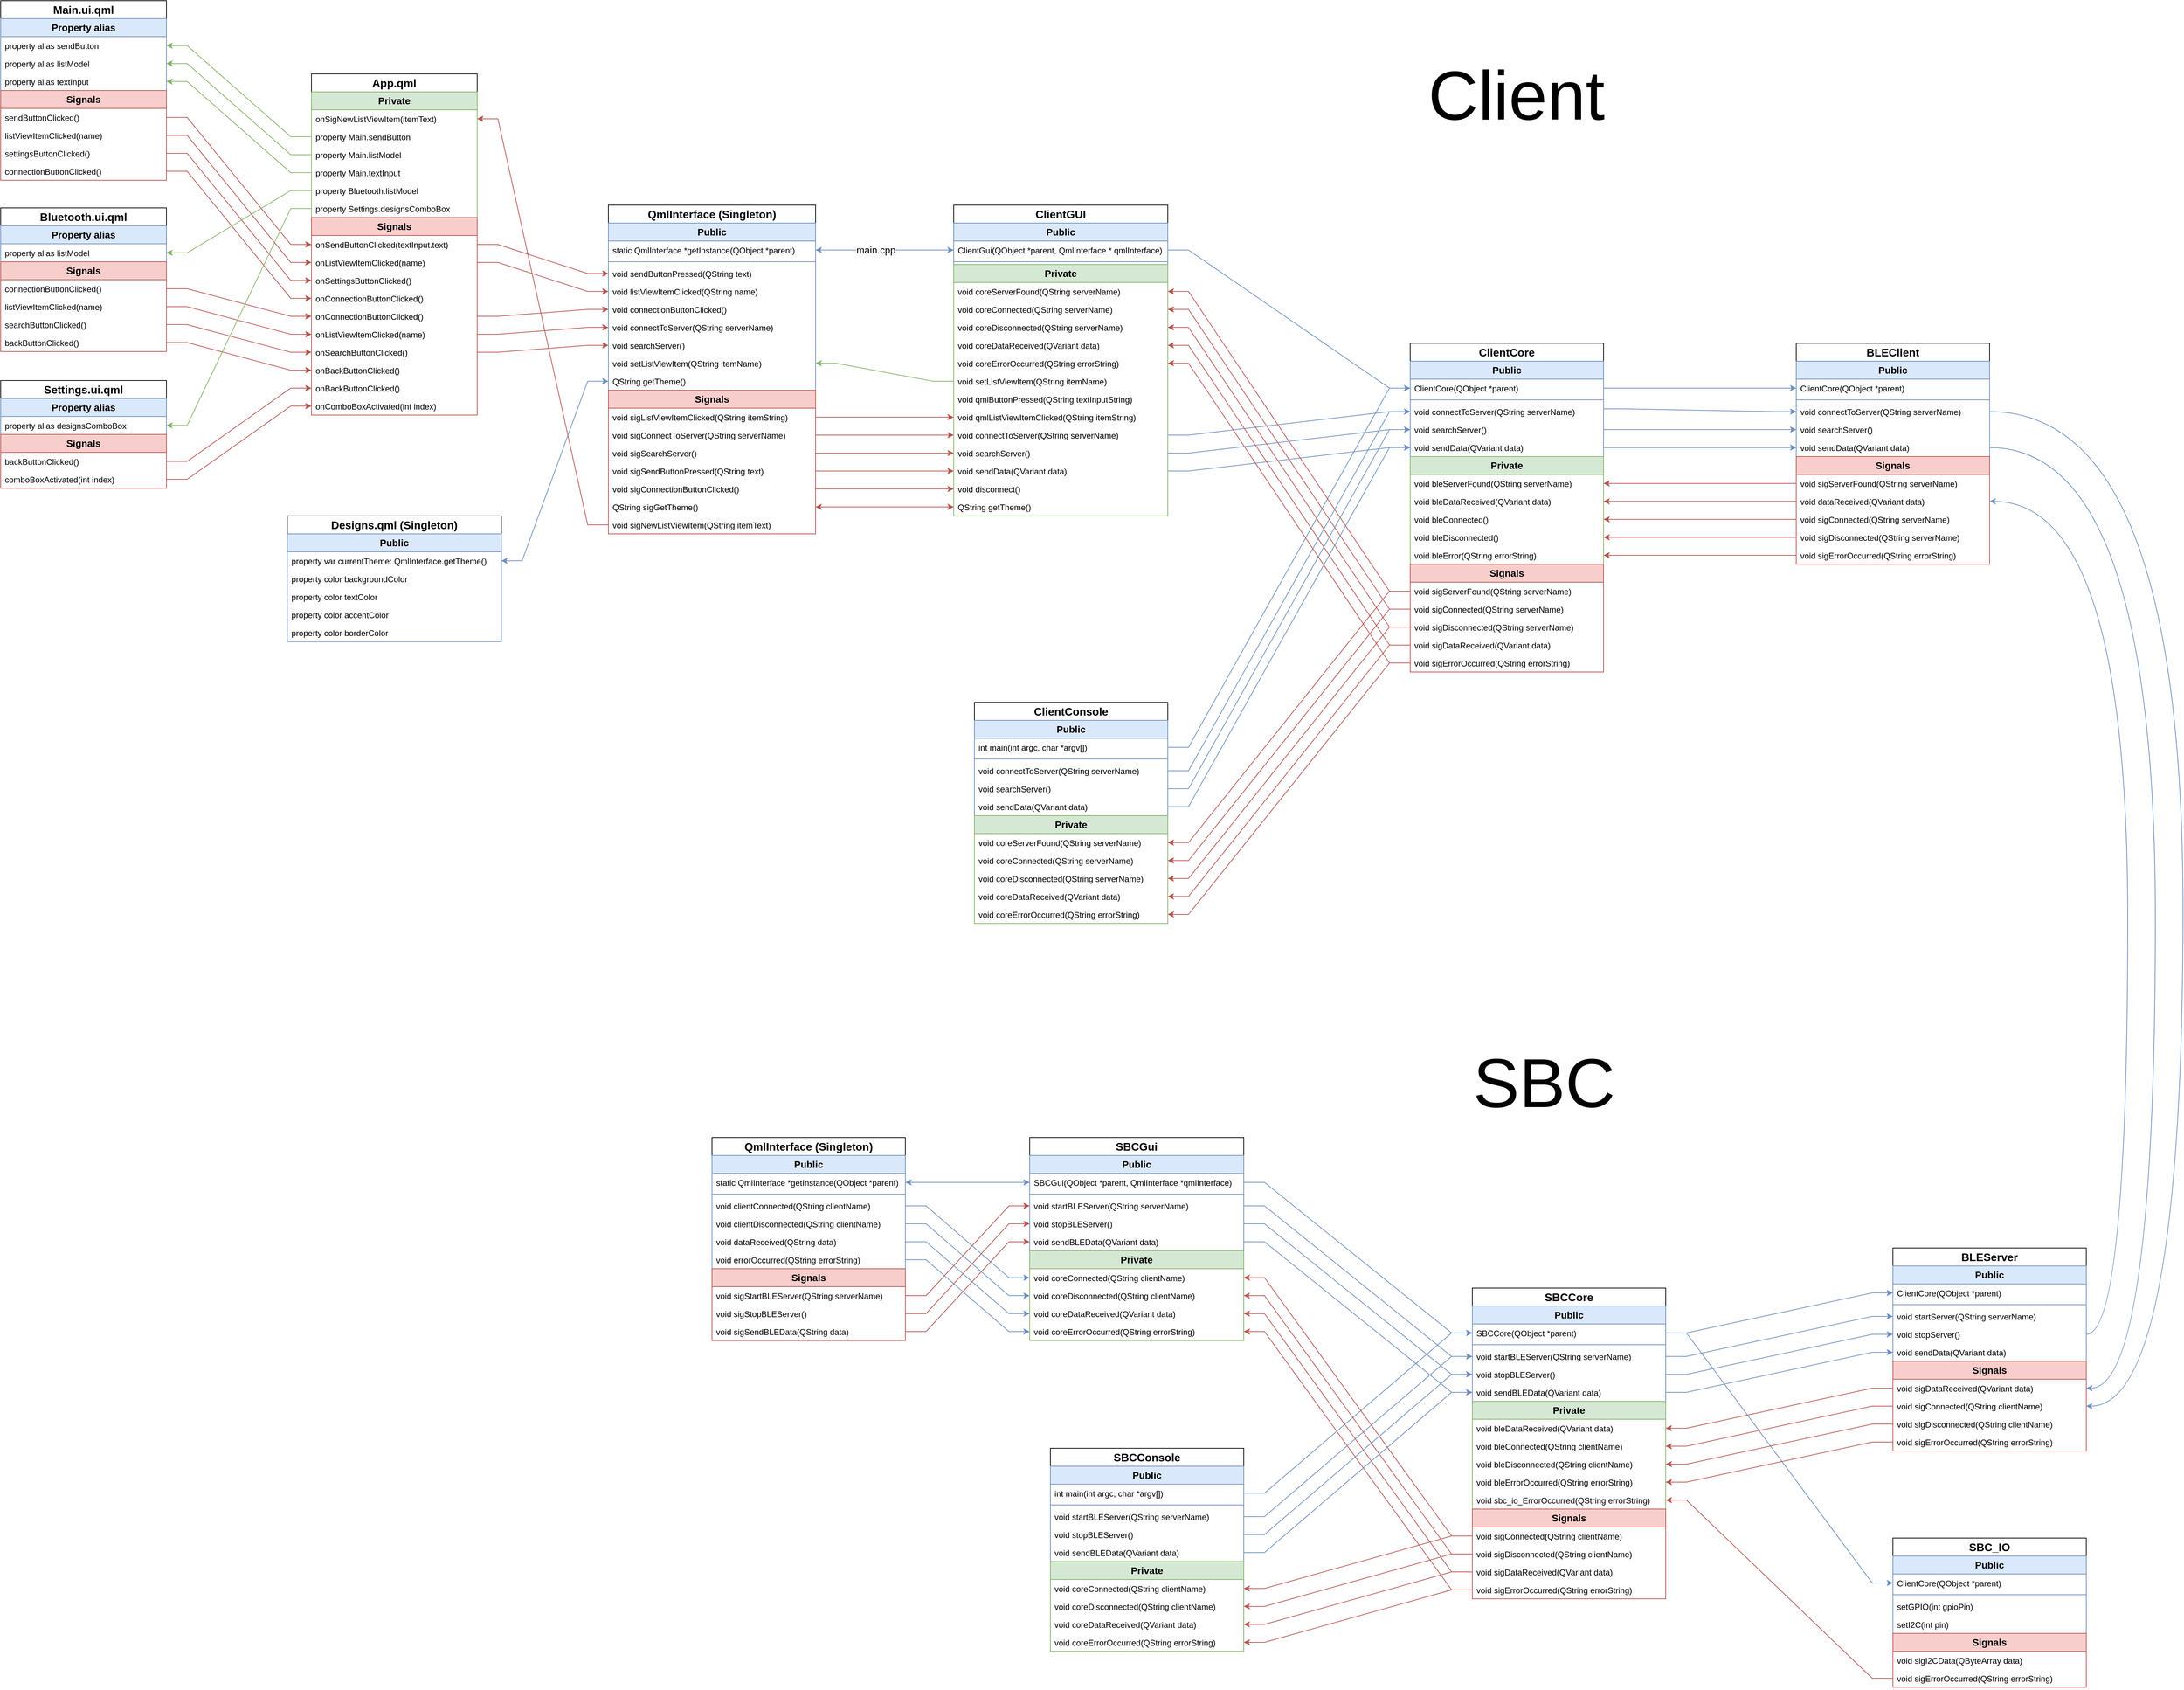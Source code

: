 <mxfile version="24.7.8">
  <diagram id="C5RBs43oDa-KdzZeNtuy" name="Page-1">
    <mxGraphModel dx="4387" dy="2753" grid="1" gridSize="10" guides="1" tooltips="1" connect="1" arrows="1" fold="1" page="0" pageScale="1" pageWidth="827" pageHeight="1169" math="0" shadow="0">
      <root>
        <mxCell id="WIyWlLk6GJQsqaUBKTNV-0" />
        <mxCell id="WIyWlLk6GJQsqaUBKTNV-1" parent="WIyWlLk6GJQsqaUBKTNV-0" />
        <mxCell id="okDICoEh4h1n1FPCCeiY-61" value="&lt;font style=&quot;font-size: 16px;&quot;&gt;&lt;b&gt;ClientCore&lt;/b&gt;&lt;/font&gt;" style="swimlane;fontStyle=0;childLayout=stackLayout;horizontal=1;startSize=26;horizontalStack=0;resizeParent=1;resizeParentMax=0;resizeLast=0;collapsible=1;marginBottom=0;whiteSpace=wrap;html=1;swimlaneFillColor=default;" parent="WIyWlLk6GJQsqaUBKTNV-1" vertex="1">
          <mxGeometry x="961" y="80" width="280" height="476" as="geometry">
            <mxRectangle x="940" y="80" width="100" height="30" as="alternateBounds" />
          </mxGeometry>
        </mxCell>
        <mxCell id="okDICoEh4h1n1FPCCeiY-72" value="&lt;b&gt;&lt;font style=&quot;font-size: 14px;&quot;&gt;Public&lt;/font&gt;&lt;/b&gt;" style="swimlane;fontStyle=0;childLayout=stackLayout;horizontal=1;startSize=26;fillColor=#dae8fc;horizontalStack=0;resizeParent=1;resizeParentMax=0;resizeLast=0;collapsible=1;marginBottom=0;whiteSpace=wrap;html=1;align=center;swimlaneFillColor=none;strokeColor=#6c8ebf;fontColor=#000000;" parent="okDICoEh4h1n1FPCCeiY-61" vertex="1">
          <mxGeometry y="26" width="280" height="138" as="geometry">
            <mxRectangle y="26" width="280" height="30" as="alternateBounds" />
          </mxGeometry>
        </mxCell>
        <mxCell id="okDICoEh4h1n1FPCCeiY-73" value="ClientCore(QObject *parent)" style="text;align=left;verticalAlign=top;spacingLeft=4;spacingRight=4;overflow=hidden;rotatable=0;points=[[0,0.5],[1,0.5]];portConstraint=eastwest;whiteSpace=wrap;html=1;fillColor=none;" parent="okDICoEh4h1n1FPCCeiY-72" vertex="1">
          <mxGeometry y="26" width="280" height="26" as="geometry" />
        </mxCell>
        <mxCell id="aLlLdbugGgtgEl3ZK9GZ-33" value="" style="line;strokeWidth=1;fillColor=none;align=left;verticalAlign=middle;spacingTop=-1;spacingLeft=3;spacingRight=3;rotatable=0;labelPosition=right;points=[];portConstraint=eastwest;strokeColor=inherit;" parent="okDICoEh4h1n1FPCCeiY-72" vertex="1">
          <mxGeometry y="52" width="280" height="8" as="geometry" />
        </mxCell>
        <mxCell id="okDICoEh4h1n1FPCCeiY-75" value="void connectToServer(QString serverName)" style="text;strokeColor=none;fillColor=none;align=left;verticalAlign=top;spacingLeft=4;spacingRight=4;overflow=hidden;rotatable=0;points=[[0,0.5],[1,0.5]];portConstraint=eastwest;whiteSpace=wrap;html=1;" parent="okDICoEh4h1n1FPCCeiY-72" vertex="1">
          <mxGeometry y="60" width="280" height="26" as="geometry" />
        </mxCell>
        <mxCell id="HI3d1bY5qP0yB48DMX5N-7" value="void searchServer()" style="text;strokeColor=none;fillColor=none;align=left;verticalAlign=top;spacingLeft=4;spacingRight=4;overflow=hidden;rotatable=0;points=[[0,0.5],[1,0.5]];portConstraint=eastwest;whiteSpace=wrap;html=1;" parent="okDICoEh4h1n1FPCCeiY-72" vertex="1">
          <mxGeometry y="86" width="280" height="26" as="geometry" />
        </mxCell>
        <mxCell id="okDICoEh4h1n1FPCCeiY-74" value="void sendData(QVariant data)" style="text;strokeColor=none;fillColor=none;align=left;verticalAlign=top;spacingLeft=4;spacingRight=4;overflow=hidden;rotatable=0;points=[[0,0.5],[1,0.5]];portConstraint=eastwest;whiteSpace=wrap;html=1;" parent="okDICoEh4h1n1FPCCeiY-72" vertex="1">
          <mxGeometry y="112" width="280" height="26" as="geometry" />
        </mxCell>
        <mxCell id="aLlLdbugGgtgEl3ZK9GZ-90" value="&lt;b&gt;&lt;font style=&quot;font-size: 14px;&quot;&gt;Private&lt;/font&gt;&lt;/b&gt;" style="swimlane;fontStyle=0;childLayout=stackLayout;horizontal=1;startSize=26;fillColor=#d5e8d4;horizontalStack=0;resizeParent=1;resizeParentMax=0;resizeLast=0;collapsible=1;marginBottom=0;whiteSpace=wrap;html=1;strokeColor=#82b366;fontColor=#000000;" parent="okDICoEh4h1n1FPCCeiY-61" vertex="1">
          <mxGeometry y="164" width="280" height="156" as="geometry">
            <mxRectangle y="138" width="280" height="30" as="alternateBounds" />
          </mxGeometry>
        </mxCell>
        <mxCell id="aLlLdbugGgtgEl3ZK9GZ-92" value="void bleServerFound(QString serverName)" style="text;strokeColor=none;fillColor=none;align=left;verticalAlign=top;spacingLeft=4;spacingRight=4;overflow=hidden;rotatable=0;points=[[0,0.5],[1,0.5]];portConstraint=eastwest;whiteSpace=wrap;html=1;" parent="aLlLdbugGgtgEl3ZK9GZ-90" vertex="1">
          <mxGeometry y="26" width="280" height="26" as="geometry" />
        </mxCell>
        <mxCell id="aLlLdbugGgtgEl3ZK9GZ-91" value="void bleDataReceived(QVariant data)" style="text;strokeColor=none;fillColor=none;align=left;verticalAlign=top;spacingLeft=4;spacingRight=4;overflow=hidden;rotatable=0;points=[[0,0.5],[1,0.5]];portConstraint=eastwest;whiteSpace=wrap;html=1;" parent="aLlLdbugGgtgEl3ZK9GZ-90" vertex="1">
          <mxGeometry y="52" width="280" height="26" as="geometry" />
        </mxCell>
        <mxCell id="aLlLdbugGgtgEl3ZK9GZ-94" value="" style="edgeStyle=orthogonalEdgeStyle;rounded=0;orthogonalLoop=1;jettySize=auto;html=1;" parent="aLlLdbugGgtgEl3ZK9GZ-90" edge="1">
          <mxGeometry relative="1" as="geometry">
            <mxPoint x="140" y="164" as="sourcePoint" />
            <mxPoint x="140" y="164" as="targetPoint" />
          </mxGeometry>
        </mxCell>
        <mxCell id="aLlLdbugGgtgEl3ZK9GZ-93" value="void bleConnected()" style="text;strokeColor=none;fillColor=none;align=left;verticalAlign=top;spacingLeft=4;spacingRight=4;overflow=hidden;rotatable=0;points=[[0,0.5],[1,0.5]];portConstraint=eastwest;whiteSpace=wrap;html=1;" parent="aLlLdbugGgtgEl3ZK9GZ-90" vertex="1">
          <mxGeometry y="78" width="280" height="26" as="geometry" />
        </mxCell>
        <mxCell id="aLlLdbugGgtgEl3ZK9GZ-95" value="void bleDisconnected()" style="text;strokeColor=none;fillColor=none;align=left;verticalAlign=top;spacingLeft=4;spacingRight=4;overflow=hidden;rotatable=0;points=[[0,0.5],[1,0.5]];portConstraint=eastwest;whiteSpace=wrap;html=1;" parent="aLlLdbugGgtgEl3ZK9GZ-90" vertex="1">
          <mxGeometry y="104" width="280" height="26" as="geometry" />
        </mxCell>
        <mxCell id="aK3bY_czb6gvHGpyjyHL-3" value="void bleError(QString errorString)" style="text;strokeColor=none;fillColor=none;align=left;verticalAlign=top;spacingLeft=4;spacingRight=4;overflow=hidden;rotatable=0;points=[[0,0.5],[1,0.5]];portConstraint=eastwest;whiteSpace=wrap;html=1;" parent="aLlLdbugGgtgEl3ZK9GZ-90" vertex="1">
          <mxGeometry y="130" width="280" height="26" as="geometry" />
        </mxCell>
        <mxCell id="okDICoEh4h1n1FPCCeiY-76" value="&lt;b&gt;&lt;font style=&quot;font-size: 14px;&quot;&gt;Signals&lt;/font&gt;&lt;/b&gt;" style="swimlane;fontStyle=0;childLayout=stackLayout;horizontal=1;startSize=26;fillColor=#f8cecc;horizontalStack=0;resizeParent=1;resizeParentMax=0;resizeLast=0;collapsible=1;marginBottom=0;whiteSpace=wrap;html=1;strokeColor=#b85450;fontColor=#000000;" parent="okDICoEh4h1n1FPCCeiY-61" vertex="1">
          <mxGeometry y="320" width="280" height="156" as="geometry">
            <mxRectangle y="138" width="280" height="30" as="alternateBounds" />
          </mxGeometry>
        </mxCell>
        <mxCell id="okDICoEh4h1n1FPCCeiY-77" value="void sigServerFound(QString serverName)" style="text;strokeColor=none;fillColor=none;align=left;verticalAlign=top;spacingLeft=4;spacingRight=4;overflow=hidden;rotatable=0;points=[[0,0.5],[1,0.5]];portConstraint=eastwest;whiteSpace=wrap;html=1;" parent="okDICoEh4h1n1FPCCeiY-76" vertex="1">
          <mxGeometry y="26" width="280" height="26" as="geometry" />
        </mxCell>
        <mxCell id="okDICoEh4h1n1FPCCeiY-78" value="void sigConnected(QString serverName)" style="text;strokeColor=none;fillColor=none;align=left;verticalAlign=top;spacingLeft=4;spacingRight=4;overflow=hidden;rotatable=0;points=[[0,0.5],[1,0.5]];portConstraint=eastwest;whiteSpace=wrap;html=1;" parent="okDICoEh4h1n1FPCCeiY-76" vertex="1">
          <mxGeometry y="52" width="280" height="26" as="geometry" />
        </mxCell>
        <mxCell id="okDICoEh4h1n1FPCCeiY-85" value="void sigDisconnected(QString serverName)" style="text;strokeColor=none;fillColor=none;align=left;verticalAlign=top;spacingLeft=4;spacingRight=4;overflow=hidden;rotatable=0;points=[[0,0.5],[1,0.5]];portConstraint=eastwest;whiteSpace=wrap;html=1;" parent="okDICoEh4h1n1FPCCeiY-76" vertex="1">
          <mxGeometry y="78" width="280" height="26" as="geometry" />
        </mxCell>
        <mxCell id="aLlLdbugGgtgEl3ZK9GZ-5" value="" style="edgeStyle=orthogonalEdgeStyle;rounded=0;orthogonalLoop=1;jettySize=auto;html=1;" parent="okDICoEh4h1n1FPCCeiY-76" edge="1">
          <mxGeometry relative="1" as="geometry">
            <mxPoint x="140" y="164" as="sourcePoint" />
            <mxPoint x="140" y="164" as="targetPoint" />
          </mxGeometry>
        </mxCell>
        <mxCell id="okDICoEh4h1n1FPCCeiY-79" value="void sigDataReceived(QVariant data)" style="text;strokeColor=none;fillColor=none;align=left;verticalAlign=top;spacingLeft=4;spacingRight=4;overflow=hidden;rotatable=0;points=[[0,0.5],[1,0.5]];portConstraint=eastwest;whiteSpace=wrap;html=1;" parent="okDICoEh4h1n1FPCCeiY-76" vertex="1">
          <mxGeometry y="104" width="280" height="26" as="geometry" />
        </mxCell>
        <mxCell id="aK3bY_czb6gvHGpyjyHL-1" value="void sigErrorOccurred(QString errorString)" style="text;strokeColor=none;fillColor=none;align=left;verticalAlign=top;spacingLeft=4;spacingRight=4;overflow=hidden;rotatable=0;points=[[0,0.5],[1,0.5]];portConstraint=eastwest;whiteSpace=wrap;html=1;" parent="okDICoEh4h1n1FPCCeiY-76" vertex="1">
          <mxGeometry y="130" width="280" height="26" as="geometry" />
        </mxCell>
        <mxCell id="aLlLdbugGgtgEl3ZK9GZ-46" value="&lt;font style=&quot;font-size: 16px;&quot;&gt;&lt;b&gt;BLEClient&lt;/b&gt;&lt;/font&gt;" style="swimlane;fontStyle=0;childLayout=stackLayout;horizontal=1;startSize=26;horizontalStack=0;resizeParent=1;resizeParentMax=0;resizeLast=0;collapsible=1;marginBottom=0;whiteSpace=wrap;html=1;swimlaneFillColor=default;" parent="WIyWlLk6GJQsqaUBKTNV-1" vertex="1">
          <mxGeometry x="1520" y="80" width="280" height="320" as="geometry">
            <mxRectangle x="1070" y="270" width="100" height="30" as="alternateBounds" />
          </mxGeometry>
        </mxCell>
        <mxCell id="aLlLdbugGgtgEl3ZK9GZ-47" value="&lt;b&gt;&lt;font style=&quot;font-size: 14px;&quot;&gt;Public&lt;/font&gt;&lt;/b&gt;" style="swimlane;fontStyle=0;childLayout=stackLayout;horizontal=1;startSize=26;fillColor=#dae8fc;horizontalStack=0;resizeParent=1;resizeParentMax=0;resizeLast=0;collapsible=1;marginBottom=0;whiteSpace=wrap;html=1;align=center;swimlaneFillColor=none;strokeColor=#6c8ebf;fontColor=#000000;" parent="aLlLdbugGgtgEl3ZK9GZ-46" vertex="1">
          <mxGeometry y="26" width="280" height="138" as="geometry">
            <mxRectangle y="26" width="280" height="30" as="alternateBounds" />
          </mxGeometry>
        </mxCell>
        <mxCell id="aLlLdbugGgtgEl3ZK9GZ-48" value="ClientCore(QObject *parent)" style="text;align=left;verticalAlign=top;spacingLeft=4;spacingRight=4;overflow=hidden;rotatable=0;points=[[0,0.5],[1,0.5]];portConstraint=eastwest;whiteSpace=wrap;html=1;fillColor=none;" parent="aLlLdbugGgtgEl3ZK9GZ-47" vertex="1">
          <mxGeometry y="26" width="280" height="26" as="geometry" />
        </mxCell>
        <mxCell id="aLlLdbugGgtgEl3ZK9GZ-49" value="" style="line;strokeWidth=1;fillColor=none;align=left;verticalAlign=middle;spacingTop=-1;spacingLeft=3;spacingRight=3;rotatable=0;labelPosition=right;points=[];portConstraint=eastwest;strokeColor=inherit;" parent="aLlLdbugGgtgEl3ZK9GZ-47" vertex="1">
          <mxGeometry y="52" width="280" height="8" as="geometry" />
        </mxCell>
        <mxCell id="aLlLdbugGgtgEl3ZK9GZ-50" value="void connectToServer(QString serverName)" style="text;strokeColor=none;fillColor=none;align=left;verticalAlign=top;spacingLeft=4;spacingRight=4;overflow=hidden;rotatable=0;points=[[0,0.5],[1,0.5]];portConstraint=eastwest;whiteSpace=wrap;html=1;" parent="aLlLdbugGgtgEl3ZK9GZ-47" vertex="1">
          <mxGeometry y="60" width="280" height="26" as="geometry" />
        </mxCell>
        <mxCell id="HI3d1bY5qP0yB48DMX5N-48" value="void searchServer()" style="text;strokeColor=none;fillColor=none;align=left;verticalAlign=top;spacingLeft=4;spacingRight=4;overflow=hidden;rotatable=0;points=[[0,0.5],[1,0.5]];portConstraint=eastwest;whiteSpace=wrap;html=1;" parent="aLlLdbugGgtgEl3ZK9GZ-47" vertex="1">
          <mxGeometry y="86" width="280" height="26" as="geometry" />
        </mxCell>
        <mxCell id="aLlLdbugGgtgEl3ZK9GZ-51" value="void sendData(QVariant data)" style="text;strokeColor=none;fillColor=none;align=left;verticalAlign=top;spacingLeft=4;spacingRight=4;overflow=hidden;rotatable=0;points=[[0,0.5],[1,0.5]];portConstraint=eastwest;whiteSpace=wrap;html=1;" parent="aLlLdbugGgtgEl3ZK9GZ-47" vertex="1">
          <mxGeometry y="112" width="280" height="26" as="geometry" />
        </mxCell>
        <mxCell id="aLlLdbugGgtgEl3ZK9GZ-52" value="&lt;b&gt;&lt;font style=&quot;font-size: 14px;&quot;&gt;Signals&lt;/font&gt;&lt;/b&gt;" style="swimlane;fontStyle=0;childLayout=stackLayout;horizontal=1;startSize=26;fillColor=#f8cecc;horizontalStack=0;resizeParent=1;resizeParentMax=0;resizeLast=0;collapsible=1;marginBottom=0;whiteSpace=wrap;html=1;strokeColor=#b85450;fontColor=#000000;" parent="aLlLdbugGgtgEl3ZK9GZ-46" vertex="1">
          <mxGeometry y="164" width="280" height="156" as="geometry">
            <mxRectangle y="138" width="280" height="30" as="alternateBounds" />
          </mxGeometry>
        </mxCell>
        <mxCell id="aLlLdbugGgtgEl3ZK9GZ-53" value="void sigServerFound(QString serverName)" style="text;strokeColor=none;fillColor=none;align=left;verticalAlign=top;spacingLeft=4;spacingRight=4;overflow=hidden;rotatable=0;points=[[0,0.5],[1,0.5]];portConstraint=eastwest;whiteSpace=wrap;html=1;" parent="aLlLdbugGgtgEl3ZK9GZ-52" vertex="1">
          <mxGeometry y="26" width="280" height="26" as="geometry" />
        </mxCell>
        <mxCell id="aLlLdbugGgtgEl3ZK9GZ-56" value="" style="edgeStyle=orthogonalEdgeStyle;rounded=0;orthogonalLoop=1;jettySize=auto;html=1;" parent="aLlLdbugGgtgEl3ZK9GZ-52" edge="1">
          <mxGeometry relative="1" as="geometry">
            <mxPoint x="140" y="164" as="sourcePoint" />
            <mxPoint x="140" y="164" as="targetPoint" />
          </mxGeometry>
        </mxCell>
        <mxCell id="aLlLdbugGgtgEl3ZK9GZ-57" value="void dataReceived(QVariant data)" style="text;strokeColor=none;fillColor=none;align=left;verticalAlign=top;spacingLeft=4;spacingRight=4;overflow=hidden;rotatable=0;points=[[0,0.5],[1,0.5]];portConstraint=eastwest;whiteSpace=wrap;html=1;" parent="aLlLdbugGgtgEl3ZK9GZ-52" vertex="1">
          <mxGeometry y="52" width="280" height="26" as="geometry" />
        </mxCell>
        <mxCell id="aLlLdbugGgtgEl3ZK9GZ-54" value="void sigConnected(QString serverName)" style="text;strokeColor=none;fillColor=none;align=left;verticalAlign=top;spacingLeft=4;spacingRight=4;overflow=hidden;rotatable=0;points=[[0,0.5],[1,0.5]];portConstraint=eastwest;whiteSpace=wrap;html=1;" parent="aLlLdbugGgtgEl3ZK9GZ-52" vertex="1">
          <mxGeometry y="78" width="280" height="26" as="geometry" />
        </mxCell>
        <mxCell id="aLlLdbugGgtgEl3ZK9GZ-55" value="void sigDisconnected(QString serverName)" style="text;strokeColor=none;fillColor=none;align=left;verticalAlign=top;spacingLeft=4;spacingRight=4;overflow=hidden;rotatable=0;points=[[0,0.5],[1,0.5]];portConstraint=eastwest;whiteSpace=wrap;html=1;" parent="aLlLdbugGgtgEl3ZK9GZ-52" vertex="1">
          <mxGeometry y="104" width="280" height="26" as="geometry" />
        </mxCell>
        <mxCell id="aK3bY_czb6gvHGpyjyHL-2" value="void sigErrorOccurred(QString errorString)" style="text;strokeColor=none;fillColor=none;align=left;verticalAlign=top;spacingLeft=4;spacingRight=4;overflow=hidden;rotatable=0;points=[[0,0.5],[1,0.5]];portConstraint=eastwest;whiteSpace=wrap;html=1;" parent="aLlLdbugGgtgEl3ZK9GZ-52" vertex="1">
          <mxGeometry y="130" width="280" height="26" as="geometry" />
        </mxCell>
        <mxCell id="aLlLdbugGgtgEl3ZK9GZ-58" value="&lt;font style=&quot;font-size: 16px;&quot;&gt;&lt;b&gt;ClientConsole&lt;/b&gt;&lt;/font&gt;" style="swimlane;fontStyle=0;childLayout=stackLayout;horizontal=1;startSize=26;horizontalStack=0;resizeParent=1;resizeParentMax=0;resizeLast=0;collapsible=1;marginBottom=0;whiteSpace=wrap;html=1;swimlaneFillColor=default;" parent="WIyWlLk6GJQsqaUBKTNV-1" vertex="1">
          <mxGeometry x="330" y="600" width="280" height="320" as="geometry">
            <mxRectangle x="1070" y="270" width="100" height="30" as="alternateBounds" />
          </mxGeometry>
        </mxCell>
        <mxCell id="aLlLdbugGgtgEl3ZK9GZ-59" value="&lt;b&gt;&lt;font style=&quot;font-size: 14px;&quot;&gt;Public&lt;/font&gt;&lt;/b&gt;" style="swimlane;fontStyle=0;childLayout=stackLayout;horizontal=1;startSize=26;fillColor=#dae8fc;horizontalStack=0;resizeParent=1;resizeParentMax=0;resizeLast=0;collapsible=1;marginBottom=0;whiteSpace=wrap;html=1;align=center;swimlaneFillColor=none;strokeColor=#6c8ebf;fontColor=#000000;" parent="aLlLdbugGgtgEl3ZK9GZ-58" vertex="1">
          <mxGeometry y="26" width="280" height="138" as="geometry">
            <mxRectangle y="26" width="280" height="30" as="alternateBounds" />
          </mxGeometry>
        </mxCell>
        <mxCell id="aLlLdbugGgtgEl3ZK9GZ-60" value="int main(int argc, char *argv[])" style="text;align=left;verticalAlign=top;spacingLeft=4;spacingRight=4;overflow=hidden;rotatable=0;points=[[0,0.5],[1,0.5]];portConstraint=eastwest;whiteSpace=wrap;html=1;fillColor=none;" parent="aLlLdbugGgtgEl3ZK9GZ-59" vertex="1">
          <mxGeometry y="26" width="280" height="26" as="geometry" />
        </mxCell>
        <mxCell id="aLlLdbugGgtgEl3ZK9GZ-61" value="" style="line;strokeWidth=1;fillColor=none;align=left;verticalAlign=middle;spacingTop=-1;spacingLeft=3;spacingRight=3;rotatable=0;labelPosition=right;points=[];portConstraint=eastwest;strokeColor=inherit;" parent="aLlLdbugGgtgEl3ZK9GZ-59" vertex="1">
          <mxGeometry y="52" width="280" height="8" as="geometry" />
        </mxCell>
        <mxCell id="HI3d1bY5qP0yB48DMX5N-56" value="void connectToServer(QString serverName)" style="text;strokeColor=none;fillColor=none;align=left;verticalAlign=top;spacingLeft=4;spacingRight=4;overflow=hidden;rotatable=0;points=[[0,0.5],[1,0.5]];portConstraint=eastwest;whiteSpace=wrap;html=1;" parent="aLlLdbugGgtgEl3ZK9GZ-59" vertex="1">
          <mxGeometry y="60" width="280" height="26" as="geometry" />
        </mxCell>
        <mxCell id="HI3d1bY5qP0yB48DMX5N-57" value="void searchServer()" style="text;strokeColor=none;fillColor=none;align=left;verticalAlign=top;spacingLeft=4;spacingRight=4;overflow=hidden;rotatable=0;points=[[0,0.5],[1,0.5]];portConstraint=eastwest;whiteSpace=wrap;html=1;" parent="aLlLdbugGgtgEl3ZK9GZ-59" vertex="1">
          <mxGeometry y="86" width="280" height="26" as="geometry" />
        </mxCell>
        <mxCell id="HI3d1bY5qP0yB48DMX5N-58" value="void sendData(QVariant data)" style="text;strokeColor=none;fillColor=none;align=left;verticalAlign=top;spacingLeft=4;spacingRight=4;overflow=hidden;rotatable=0;points=[[0,0.5],[1,0.5]];portConstraint=eastwest;whiteSpace=wrap;html=1;" parent="aLlLdbugGgtgEl3ZK9GZ-59" vertex="1">
          <mxGeometry y="112" width="280" height="26" as="geometry" />
        </mxCell>
        <mxCell id="HI3d1bY5qP0yB48DMX5N-15" value="&lt;b&gt;&lt;font style=&quot;font-size: 14px;&quot;&gt;Private&lt;/font&gt;&lt;/b&gt;" style="swimlane;fontStyle=0;childLayout=stackLayout;horizontal=1;startSize=26;fillColor=#d5e8d4;horizontalStack=0;resizeParent=1;resizeParentMax=0;resizeLast=0;collapsible=1;marginBottom=0;whiteSpace=wrap;html=1;align=center;swimlaneFillColor=none;strokeColor=#82b366;fontColor=#000000;" parent="aLlLdbugGgtgEl3ZK9GZ-58" vertex="1">
          <mxGeometry y="164" width="280" height="156" as="geometry">
            <mxRectangle y="26" width="280" height="30" as="alternateBounds" />
          </mxGeometry>
        </mxCell>
        <mxCell id="HI3d1bY5qP0yB48DMX5N-18" value="void coreServerFound(QString serverName)" style="text;strokeColor=none;fillColor=none;align=left;verticalAlign=top;spacingLeft=4;spacingRight=4;overflow=hidden;rotatable=0;points=[[0,0.5],[1,0.5]];portConstraint=eastwest;whiteSpace=wrap;html=1;" parent="HI3d1bY5qP0yB48DMX5N-15" vertex="1">
          <mxGeometry y="26" width="280" height="26" as="geometry" />
        </mxCell>
        <mxCell id="HI3d1bY5qP0yB48DMX5N-19" value="void coreConnected(QString serverName)" style="text;strokeColor=none;fillColor=none;align=left;verticalAlign=top;spacingLeft=4;spacingRight=4;overflow=hidden;rotatable=0;points=[[0,0.5],[1,0.5]];portConstraint=eastwest;whiteSpace=wrap;html=1;" parent="HI3d1bY5qP0yB48DMX5N-15" vertex="1">
          <mxGeometry y="52" width="280" height="26" as="geometry" />
        </mxCell>
        <mxCell id="HI3d1bY5qP0yB48DMX5N-22" value="void coreDisconnected(QString serverName)" style="text;strokeColor=none;fillColor=none;align=left;verticalAlign=top;spacingLeft=4;spacingRight=4;overflow=hidden;rotatable=0;points=[[0,0.5],[1,0.5]];portConstraint=eastwest;whiteSpace=wrap;html=1;" parent="HI3d1bY5qP0yB48DMX5N-15" vertex="1">
          <mxGeometry y="78" width="280" height="26" as="geometry" />
        </mxCell>
        <mxCell id="HI3d1bY5qP0yB48DMX5N-23" value="void coreDataReceived(QVariant data)" style="text;strokeColor=none;fillColor=none;align=left;verticalAlign=top;spacingLeft=4;spacingRight=4;overflow=hidden;rotatable=0;points=[[0,0.5],[1,0.5]];portConstraint=eastwest;whiteSpace=wrap;html=1;" parent="HI3d1bY5qP0yB48DMX5N-15" vertex="1">
          <mxGeometry y="104" width="280" height="26" as="geometry" />
        </mxCell>
        <mxCell id="aK3bY_czb6gvHGpyjyHL-5" value="void coreErrorOccurred(QString errorString)" style="text;strokeColor=none;fillColor=none;align=left;verticalAlign=top;spacingLeft=4;spacingRight=4;overflow=hidden;rotatable=0;points=[[0,0.5],[1,0.5]];portConstraint=eastwest;whiteSpace=wrap;html=1;" parent="HI3d1bY5qP0yB48DMX5N-15" vertex="1">
          <mxGeometry y="130" width="280" height="26" as="geometry" />
        </mxCell>
        <mxCell id="aLlLdbugGgtgEl3ZK9GZ-70" value="&lt;font style=&quot;font-size: 16px;&quot;&gt;&lt;b&gt;ClientGUI&lt;/b&gt;&lt;/font&gt;" style="swimlane;fontStyle=0;childLayout=stackLayout;horizontal=1;startSize=26;horizontalStack=0;resizeParent=1;resizeParentMax=0;resizeLast=0;collapsible=1;marginBottom=0;whiteSpace=wrap;html=1;swimlaneFillColor=default;" parent="WIyWlLk6GJQsqaUBKTNV-1" vertex="1">
          <mxGeometry x="300" y="-120" width="310" height="450" as="geometry">
            <mxRectangle x="1070" y="270" width="100" height="30" as="alternateBounds" />
          </mxGeometry>
        </mxCell>
        <mxCell id="aLlLdbugGgtgEl3ZK9GZ-71" value="&lt;b&gt;&lt;font style=&quot;font-size: 14px;&quot;&gt;Public&lt;/font&gt;&lt;/b&gt;" style="swimlane;fontStyle=0;childLayout=stackLayout;horizontal=1;startSize=26;fillColor=#dae8fc;horizontalStack=0;resizeParent=1;resizeParentMax=0;resizeLast=0;collapsible=1;marginBottom=0;whiteSpace=wrap;html=1;align=center;swimlaneFillColor=none;strokeColor=#6c8ebf;fontColor=#000000;" parent="aLlLdbugGgtgEl3ZK9GZ-70" vertex="1">
          <mxGeometry y="26" width="310" height="60" as="geometry">
            <mxRectangle y="26" width="280" height="30" as="alternateBounds" />
          </mxGeometry>
        </mxCell>
        <mxCell id="aLlLdbugGgtgEl3ZK9GZ-72" value="ClientGui(QObject *parent, QmlInterface * qmlInterface)" style="text;align=left;verticalAlign=top;spacingLeft=4;spacingRight=4;overflow=hidden;rotatable=0;points=[[0,0.5],[1,0.5]];portConstraint=eastwest;whiteSpace=wrap;html=1;fillColor=none;" parent="aLlLdbugGgtgEl3ZK9GZ-71" vertex="1">
          <mxGeometry y="26" width="310" height="26" as="geometry" />
        </mxCell>
        <mxCell id="aLlLdbugGgtgEl3ZK9GZ-73" value="" style="line;strokeWidth=1;fillColor=none;align=left;verticalAlign=middle;spacingTop=-1;spacingLeft=3;spacingRight=3;rotatable=0;labelPosition=right;points=[];portConstraint=eastwest;strokeColor=inherit;" parent="aLlLdbugGgtgEl3ZK9GZ-71" vertex="1">
          <mxGeometry y="52" width="310" height="8" as="geometry" />
        </mxCell>
        <mxCell id="HI3d1bY5qP0yB48DMX5N-10" value="&lt;b&gt;&lt;font style=&quot;font-size: 14px;&quot;&gt;Private&lt;/font&gt;&lt;/b&gt;" style="swimlane;fontStyle=0;childLayout=stackLayout;horizontal=1;startSize=26;fillColor=#d5e8d4;horizontalStack=0;resizeParent=1;resizeParentMax=0;resizeLast=0;collapsible=1;marginBottom=0;whiteSpace=wrap;html=1;align=center;swimlaneFillColor=none;strokeColor=#82b366;fontColor=#000000;" parent="aLlLdbugGgtgEl3ZK9GZ-70" vertex="1">
          <mxGeometry y="86" width="310" height="364" as="geometry">
            <mxRectangle y="26" width="280" height="30" as="alternateBounds" />
          </mxGeometry>
        </mxCell>
        <mxCell id="HI3d1bY5qP0yB48DMX5N-32" value="void coreServerFound(QString serverName)" style="text;strokeColor=none;fillColor=none;align=left;verticalAlign=top;spacingLeft=4;spacingRight=4;overflow=hidden;rotatable=0;points=[[0,0.5],[1,0.5]];portConstraint=eastwest;whiteSpace=wrap;html=1;" parent="HI3d1bY5qP0yB48DMX5N-10" vertex="1">
          <mxGeometry y="26" width="310" height="26" as="geometry" />
        </mxCell>
        <mxCell id="HI3d1bY5qP0yB48DMX5N-33" value="void coreConnected(QString serverName)" style="text;strokeColor=none;fillColor=none;align=left;verticalAlign=top;spacingLeft=4;spacingRight=4;overflow=hidden;rotatable=0;points=[[0,0.5],[1,0.5]];portConstraint=eastwest;whiteSpace=wrap;html=1;" parent="HI3d1bY5qP0yB48DMX5N-10" vertex="1">
          <mxGeometry y="52" width="310" height="26" as="geometry" />
        </mxCell>
        <mxCell id="HI3d1bY5qP0yB48DMX5N-34" value="void coreDisconnected(QString serverName)" style="text;strokeColor=none;fillColor=none;align=left;verticalAlign=top;spacingLeft=4;spacingRight=4;overflow=hidden;rotatable=0;points=[[0,0.5],[1,0.5]];portConstraint=eastwest;whiteSpace=wrap;html=1;" parent="HI3d1bY5qP0yB48DMX5N-10" vertex="1">
          <mxGeometry y="78" width="310" height="26" as="geometry" />
        </mxCell>
        <mxCell id="HI3d1bY5qP0yB48DMX5N-35" value="void coreDataReceived(QVariant data)" style="text;strokeColor=none;fillColor=none;align=left;verticalAlign=top;spacingLeft=4;spacingRight=4;overflow=hidden;rotatable=0;points=[[0,0.5],[1,0.5]];portConstraint=eastwest;whiteSpace=wrap;html=1;" parent="HI3d1bY5qP0yB48DMX5N-10" vertex="1">
          <mxGeometry y="104" width="310" height="26" as="geometry" />
        </mxCell>
        <mxCell id="aK3bY_czb6gvHGpyjyHL-7" value="void coreErrorOccurred(QString errorString)" style="text;strokeColor=none;fillColor=none;align=left;verticalAlign=top;spacingLeft=4;spacingRight=4;overflow=hidden;rotatable=0;points=[[0,0.5],[1,0.5]];portConstraint=eastwest;whiteSpace=wrap;html=1;" parent="HI3d1bY5qP0yB48DMX5N-10" vertex="1">
          <mxGeometry y="130" width="310" height="26" as="geometry" />
        </mxCell>
        <mxCell id="XNbg6-JxREA9nheTyg6O-1" value="void setListViewItem(QString itemName)" style="text;strokeColor=none;fillColor=none;align=left;verticalAlign=top;spacingLeft=4;spacingRight=4;overflow=hidden;rotatable=0;points=[[0,0.5],[1,0.5]];portConstraint=eastwest;whiteSpace=wrap;html=1;" parent="HI3d1bY5qP0yB48DMX5N-10" vertex="1">
          <mxGeometry y="156" width="310" height="26" as="geometry" />
        </mxCell>
        <mxCell id="YfkyVaxAtrxWlynQwJCp-0" value="void qmlButtonPressed(QString textInputString)" style="text;strokeColor=none;fillColor=none;align=left;verticalAlign=top;spacingLeft=4;spacingRight=4;overflow=hidden;rotatable=0;points=[[0,0.5],[1,0.5]];portConstraint=eastwest;whiteSpace=wrap;html=1;" parent="HI3d1bY5qP0yB48DMX5N-10" vertex="1">
          <mxGeometry y="182" width="310" height="26" as="geometry" />
        </mxCell>
        <mxCell id="YfkyVaxAtrxWlynQwJCp-1" value="void qmlListViewItemClicked(QString itemString)" style="text;strokeColor=none;fillColor=none;align=left;verticalAlign=top;spacingLeft=4;spacingRight=4;overflow=hidden;rotatable=0;points=[[0,0.5],[1,0.5]];portConstraint=eastwest;whiteSpace=wrap;html=1;" parent="HI3d1bY5qP0yB48DMX5N-10" vertex="1">
          <mxGeometry y="208" width="310" height="26" as="geometry" />
        </mxCell>
        <mxCell id="aLlLdbugGgtgEl3ZK9GZ-74" value="void connectToServer(QString serverName)" style="text;strokeColor=none;fillColor=none;align=left;verticalAlign=top;spacingLeft=4;spacingRight=4;overflow=hidden;rotatable=0;points=[[0,0.5],[1,0.5]];portConstraint=eastwest;whiteSpace=wrap;html=1;" parent="HI3d1bY5qP0yB48DMX5N-10" vertex="1">
          <mxGeometry y="234" width="310" height="26" as="geometry" />
        </mxCell>
        <mxCell id="HI3d1bY5qP0yB48DMX5N-54" value="void searchServer()" style="text;strokeColor=none;fillColor=none;align=left;verticalAlign=top;spacingLeft=4;spacingRight=4;overflow=hidden;rotatable=0;points=[[0,0.5],[1,0.5]];portConstraint=eastwest;whiteSpace=wrap;html=1;" parent="HI3d1bY5qP0yB48DMX5N-10" vertex="1">
          <mxGeometry y="260" width="310" height="26" as="geometry" />
        </mxCell>
        <mxCell id="aLlLdbugGgtgEl3ZK9GZ-75" value="void sendData(QVariant data)" style="text;strokeColor=none;fillColor=none;align=left;verticalAlign=top;spacingLeft=4;spacingRight=4;overflow=hidden;rotatable=0;points=[[0,0.5],[1,0.5]];portConstraint=eastwest;whiteSpace=wrap;html=1;" parent="HI3d1bY5qP0yB48DMX5N-10" vertex="1">
          <mxGeometry y="286" width="310" height="26" as="geometry" />
        </mxCell>
        <mxCell id="ipse6Cax-OvbuWQCr5ol-22" value="void disconnect()" style="text;strokeColor=none;fillColor=none;align=left;verticalAlign=top;spacingLeft=4;spacingRight=4;overflow=hidden;rotatable=0;points=[[0,0.5],[1,0.5]];portConstraint=eastwest;whiteSpace=wrap;html=1;" vertex="1" parent="HI3d1bY5qP0yB48DMX5N-10">
          <mxGeometry y="312" width="310" height="26" as="geometry" />
        </mxCell>
        <mxCell id="v3U8Pv-1gaCr4z8AEaEz-7" value="QString getTheme()" style="text;strokeColor=none;fillColor=none;align=left;verticalAlign=top;spacingLeft=4;spacingRight=4;overflow=hidden;rotatable=0;points=[[0,0.5],[1,0.5]];portConstraint=eastwest;whiteSpace=wrap;html=1;" parent="HI3d1bY5qP0yB48DMX5N-10" vertex="1">
          <mxGeometry y="338" width="310" height="26" as="geometry" />
        </mxCell>
        <mxCell id="aLlLdbugGgtgEl3ZK9GZ-82" style="edgeStyle=entityRelationEdgeStyle;rounded=0;orthogonalLoop=1;jettySize=auto;html=1;entryX=0;entryY=0.5;entryDx=0;entryDy=0;fillColor=#dae8fc;strokeColor=#6c8ebf;" parent="WIyWlLk6GJQsqaUBKTNV-1" source="okDICoEh4h1n1FPCCeiY-73" target="aLlLdbugGgtgEl3ZK9GZ-48" edge="1">
          <mxGeometry relative="1" as="geometry" />
        </mxCell>
        <mxCell id="aLlLdbugGgtgEl3ZK9GZ-88" style="rounded=0;orthogonalLoop=1;jettySize=auto;html=1;exitX=1;exitY=0.5;exitDx=0;exitDy=0;entryX=0;entryY=0.5;entryDx=0;entryDy=0;fillColor=#dae8fc;strokeColor=#6c8ebf;edgeStyle=entityRelationEdgeStyle;" parent="WIyWlLk6GJQsqaUBKTNV-1" source="aLlLdbugGgtgEl3ZK9GZ-72" target="okDICoEh4h1n1FPCCeiY-73" edge="1">
          <mxGeometry relative="1" as="geometry" />
        </mxCell>
        <mxCell id="aLlLdbugGgtgEl3ZK9GZ-89" style="rounded=0;orthogonalLoop=1;jettySize=auto;html=1;exitX=1;exitY=0.5;exitDx=0;exitDy=0;entryX=0;entryY=0.5;entryDx=0;entryDy=0;fillColor=#dae8fc;strokeColor=#6c8ebf;edgeStyle=entityRelationEdgeStyle;" parent="WIyWlLk6GJQsqaUBKTNV-1" source="aLlLdbugGgtgEl3ZK9GZ-60" target="okDICoEh4h1n1FPCCeiY-73" edge="1">
          <mxGeometry relative="1" as="geometry" />
        </mxCell>
        <mxCell id="HI3d1bY5qP0yB48DMX5N-2" style="edgeStyle=entityRelationEdgeStyle;rounded=0;orthogonalLoop=1;jettySize=auto;html=1;fillColor=#f8cecc;strokeColor=#b85450;" parent="WIyWlLk6GJQsqaUBKTNV-1" source="aLlLdbugGgtgEl3ZK9GZ-57" target="aLlLdbugGgtgEl3ZK9GZ-91" edge="1">
          <mxGeometry relative="1" as="geometry" />
        </mxCell>
        <mxCell id="HI3d1bY5qP0yB48DMX5N-36" style="rounded=0;orthogonalLoop=1;jettySize=auto;html=1;fillColor=#dae8fc;strokeColor=#6c8ebf;edgeStyle=entityRelationEdgeStyle;" parent="WIyWlLk6GJQsqaUBKTNV-1" source="aLlLdbugGgtgEl3ZK9GZ-74" target="okDICoEh4h1n1FPCCeiY-75" edge="1">
          <mxGeometry relative="1" as="geometry" />
        </mxCell>
        <mxCell id="HI3d1bY5qP0yB48DMX5N-37" style="rounded=0;orthogonalLoop=1;jettySize=auto;html=1;fillColor=#dae8fc;strokeColor=#6c8ebf;edgeStyle=entityRelationEdgeStyle;" parent="WIyWlLk6GJQsqaUBKTNV-1" source="aLlLdbugGgtgEl3ZK9GZ-75" target="okDICoEh4h1n1FPCCeiY-74" edge="1">
          <mxGeometry relative="1" as="geometry" />
        </mxCell>
        <mxCell id="HI3d1bY5qP0yB48DMX5N-39" style="rounded=0;orthogonalLoop=1;jettySize=auto;html=1;fillColor=#f8cecc;strokeColor=#b85450;edgeStyle=entityRelationEdgeStyle;" parent="WIyWlLk6GJQsqaUBKTNV-1" source="okDICoEh4h1n1FPCCeiY-77" target="HI3d1bY5qP0yB48DMX5N-32" edge="1">
          <mxGeometry relative="1" as="geometry" />
        </mxCell>
        <mxCell id="HI3d1bY5qP0yB48DMX5N-40" style="rounded=0;orthogonalLoop=1;jettySize=auto;html=1;fillColor=#f8cecc;strokeColor=#b85450;edgeStyle=entityRelationEdgeStyle;" parent="WIyWlLk6GJQsqaUBKTNV-1" source="okDICoEh4h1n1FPCCeiY-77" target="HI3d1bY5qP0yB48DMX5N-18" edge="1">
          <mxGeometry relative="1" as="geometry" />
        </mxCell>
        <mxCell id="HI3d1bY5qP0yB48DMX5N-41" style="rounded=0;orthogonalLoop=1;jettySize=auto;html=1;fillColor=#f8cecc;strokeColor=#b85450;edgeStyle=entityRelationEdgeStyle;" parent="WIyWlLk6GJQsqaUBKTNV-1" source="okDICoEh4h1n1FPCCeiY-78" target="HI3d1bY5qP0yB48DMX5N-33" edge="1">
          <mxGeometry relative="1" as="geometry" />
        </mxCell>
        <mxCell id="HI3d1bY5qP0yB48DMX5N-42" style="rounded=0;orthogonalLoop=1;jettySize=auto;html=1;fillColor=#f8cecc;strokeColor=#b85450;edgeStyle=entityRelationEdgeStyle;" parent="WIyWlLk6GJQsqaUBKTNV-1" source="okDICoEh4h1n1FPCCeiY-78" target="HI3d1bY5qP0yB48DMX5N-19" edge="1">
          <mxGeometry relative="1" as="geometry" />
        </mxCell>
        <mxCell id="HI3d1bY5qP0yB48DMX5N-43" style="rounded=0;orthogonalLoop=1;jettySize=auto;html=1;fillColor=#f8cecc;strokeColor=#b85450;edgeStyle=entityRelationEdgeStyle;" parent="WIyWlLk6GJQsqaUBKTNV-1" source="okDICoEh4h1n1FPCCeiY-85" target="HI3d1bY5qP0yB48DMX5N-34" edge="1">
          <mxGeometry relative="1" as="geometry" />
        </mxCell>
        <mxCell id="HI3d1bY5qP0yB48DMX5N-44" style="rounded=0;orthogonalLoop=1;jettySize=auto;html=1;fillColor=#f8cecc;strokeColor=#b85450;edgeStyle=entityRelationEdgeStyle;" parent="WIyWlLk6GJQsqaUBKTNV-1" source="okDICoEh4h1n1FPCCeiY-85" target="HI3d1bY5qP0yB48DMX5N-22" edge="1">
          <mxGeometry relative="1" as="geometry" />
        </mxCell>
        <mxCell id="HI3d1bY5qP0yB48DMX5N-45" style="rounded=0;orthogonalLoop=1;jettySize=auto;html=1;fillColor=#f8cecc;strokeColor=#b85450;edgeStyle=entityRelationEdgeStyle;" parent="WIyWlLk6GJQsqaUBKTNV-1" source="okDICoEh4h1n1FPCCeiY-79" target="HI3d1bY5qP0yB48DMX5N-23" edge="1">
          <mxGeometry relative="1" as="geometry" />
        </mxCell>
        <mxCell id="HI3d1bY5qP0yB48DMX5N-46" style="rounded=0;orthogonalLoop=1;jettySize=auto;html=1;fillColor=#f8cecc;strokeColor=#b85450;edgeStyle=entityRelationEdgeStyle;" parent="WIyWlLk6GJQsqaUBKTNV-1" source="okDICoEh4h1n1FPCCeiY-79" target="HI3d1bY5qP0yB48DMX5N-35" edge="1">
          <mxGeometry relative="1" as="geometry" />
        </mxCell>
        <mxCell id="HI3d1bY5qP0yB48DMX5N-47" style="edgeStyle=entityRelationEdgeStyle;rounded=0;orthogonalLoop=1;jettySize=auto;html=1;fillColor=#dae8fc;strokeColor=#6c8ebf;" parent="WIyWlLk6GJQsqaUBKTNV-1" source="okDICoEh4h1n1FPCCeiY-74" target="aLlLdbugGgtgEl3ZK9GZ-51" edge="1">
          <mxGeometry relative="1" as="geometry" />
        </mxCell>
        <mxCell id="HI3d1bY5qP0yB48DMX5N-49" style="edgeStyle=entityRelationEdgeStyle;rounded=0;orthogonalLoop=1;jettySize=auto;html=1;exitX=0;exitY=0.5;exitDx=0;exitDy=0;entryX=1;entryY=0.5;entryDx=0;entryDy=0;fillColor=#f8cecc;strokeColor=#b85450;" parent="WIyWlLk6GJQsqaUBKTNV-1" source="aLlLdbugGgtgEl3ZK9GZ-53" target="aLlLdbugGgtgEl3ZK9GZ-92" edge="1">
          <mxGeometry relative="1" as="geometry" />
        </mxCell>
        <mxCell id="HI3d1bY5qP0yB48DMX5N-50" style="edgeStyle=entityRelationEdgeStyle;rounded=0;orthogonalLoop=1;jettySize=auto;html=1;exitX=0;exitY=0.5;exitDx=0;exitDy=0;entryX=1;entryY=0.5;entryDx=0;entryDy=0;fillColor=#f8cecc;strokeColor=#b85450;" parent="WIyWlLk6GJQsqaUBKTNV-1" source="aLlLdbugGgtgEl3ZK9GZ-54" target="aLlLdbugGgtgEl3ZK9GZ-93" edge="1">
          <mxGeometry relative="1" as="geometry" />
        </mxCell>
        <mxCell id="HI3d1bY5qP0yB48DMX5N-51" style="edgeStyle=entityRelationEdgeStyle;rounded=0;orthogonalLoop=1;jettySize=auto;html=1;exitX=0;exitY=0.5;exitDx=0;exitDy=0;entryX=1;entryY=0.5;entryDx=0;entryDy=0;fillColor=#f8cecc;strokeColor=#b85450;" parent="WIyWlLk6GJQsqaUBKTNV-1" source="aLlLdbugGgtgEl3ZK9GZ-55" target="aLlLdbugGgtgEl3ZK9GZ-95" edge="1">
          <mxGeometry relative="1" as="geometry" />
        </mxCell>
        <mxCell id="HI3d1bY5qP0yB48DMX5N-52" style="edgeStyle=entityRelationEdgeStyle;rounded=0;orthogonalLoop=1;jettySize=auto;html=1;exitX=1;exitY=0.5;exitDx=0;exitDy=0;entryX=0;entryY=0.5;entryDx=0;entryDy=0;fillColor=#dae8fc;strokeColor=#6c8ebf;" parent="WIyWlLk6GJQsqaUBKTNV-1" source="HI3d1bY5qP0yB48DMX5N-7" target="HI3d1bY5qP0yB48DMX5N-48" edge="1">
          <mxGeometry relative="1" as="geometry" />
        </mxCell>
        <mxCell id="HI3d1bY5qP0yB48DMX5N-53" style="edgeStyle=entityRelationEdgeStyle;rounded=0;orthogonalLoop=1;jettySize=auto;html=1;exitX=1;exitY=0.5;exitDx=0;exitDy=0;entryX=0;entryY=0.5;entryDx=0;entryDy=0;fillColor=#dae8fc;strokeColor=#6c8ebf;" parent="WIyWlLk6GJQsqaUBKTNV-1" source="okDICoEh4h1n1FPCCeiY-72" target="aLlLdbugGgtgEl3ZK9GZ-50" edge="1">
          <mxGeometry relative="1" as="geometry" />
        </mxCell>
        <mxCell id="HI3d1bY5qP0yB48DMX5N-55" style="rounded=0;orthogonalLoop=1;jettySize=auto;html=1;exitX=1;exitY=0.5;exitDx=0;exitDy=0;entryX=0;entryY=0.5;entryDx=0;entryDy=0;fillColor=#dae8fc;strokeColor=#6c8ebf;edgeStyle=entityRelationEdgeStyle;" parent="WIyWlLk6GJQsqaUBKTNV-1" source="HI3d1bY5qP0yB48DMX5N-54" target="HI3d1bY5qP0yB48DMX5N-7" edge="1">
          <mxGeometry relative="1" as="geometry" />
        </mxCell>
        <mxCell id="HI3d1bY5qP0yB48DMX5N-59" style="rounded=0;orthogonalLoop=1;jettySize=auto;html=1;exitX=1;exitY=0.5;exitDx=0;exitDy=0;entryX=0;entryY=0.5;entryDx=0;entryDy=0;fillColor=#dae8fc;strokeColor=#6c8ebf;edgeStyle=entityRelationEdgeStyle;" parent="WIyWlLk6GJQsqaUBKTNV-1" source="HI3d1bY5qP0yB48DMX5N-56" target="okDICoEh4h1n1FPCCeiY-75" edge="1">
          <mxGeometry relative="1" as="geometry" />
        </mxCell>
        <mxCell id="HI3d1bY5qP0yB48DMX5N-60" style="rounded=0;orthogonalLoop=1;jettySize=auto;html=1;entryX=0;entryY=0.5;entryDx=0;entryDy=0;fillColor=#dae8fc;strokeColor=#6c8ebf;edgeStyle=entityRelationEdgeStyle;" parent="WIyWlLk6GJQsqaUBKTNV-1" source="HI3d1bY5qP0yB48DMX5N-57" target="HI3d1bY5qP0yB48DMX5N-7" edge="1">
          <mxGeometry relative="1" as="geometry" />
        </mxCell>
        <mxCell id="HI3d1bY5qP0yB48DMX5N-61" style="rounded=0;orthogonalLoop=1;jettySize=auto;html=1;entryX=0;entryY=0.5;entryDx=0;entryDy=0;fillColor=#dae8fc;strokeColor=#6c8ebf;edgeStyle=entityRelationEdgeStyle;" parent="WIyWlLk6GJQsqaUBKTNV-1" source="HI3d1bY5qP0yB48DMX5N-58" target="okDICoEh4h1n1FPCCeiY-74" edge="1">
          <mxGeometry relative="1" as="geometry" />
        </mxCell>
        <mxCell id="DYpeaPBRqfY7VoJTrNDg-0" value="&lt;font style=&quot;font-size: 100px;&quot;&gt;Client&lt;/font&gt;" style="text;strokeColor=none;align=center;fillColor=none;html=1;verticalAlign=middle;whiteSpace=wrap;rounded=0;" parent="WIyWlLk6GJQsqaUBKTNV-1" vertex="1">
          <mxGeometry x="850" y="-360" width="530" height="160" as="geometry" />
        </mxCell>
        <mxCell id="DYpeaPBRqfY7VoJTrNDg-1" value="&lt;font style=&quot;font-size: 100px;&quot;&gt;SBC&lt;/font&gt;" style="text;strokeColor=none;align=center;fillColor=none;html=1;verticalAlign=middle;whiteSpace=wrap;rounded=0;" parent="WIyWlLk6GJQsqaUBKTNV-1" vertex="1">
          <mxGeometry x="890" y="1070" width="530" height="160" as="geometry" />
        </mxCell>
        <mxCell id="Z_pwWb6Tl5Fn9b5oC3ed-0" value="&lt;font style=&quot;font-size: 16px;&quot;&gt;&lt;b&gt;SBCCore&lt;/b&gt;&lt;/font&gt;" style="swimlane;fontStyle=0;childLayout=stackLayout;horizontal=1;startSize=26;horizontalStack=0;resizeParent=1;resizeParentMax=0;resizeLast=0;collapsible=1;marginBottom=0;whiteSpace=wrap;html=1;swimlaneFillColor=default;" parent="WIyWlLk6GJQsqaUBKTNV-1" vertex="1">
          <mxGeometry x="1051" y="1448" width="280" height="450" as="geometry">
            <mxRectangle x="940" y="80" width="100" height="30" as="alternateBounds" />
          </mxGeometry>
        </mxCell>
        <mxCell id="Z_pwWb6Tl5Fn9b5oC3ed-1" value="&lt;b&gt;&lt;font style=&quot;font-size: 14px;&quot;&gt;Public&lt;/font&gt;&lt;/b&gt;" style="swimlane;fontStyle=0;childLayout=stackLayout;horizontal=1;startSize=26;fillColor=#dae8fc;horizontalStack=0;resizeParent=1;resizeParentMax=0;resizeLast=0;collapsible=1;marginBottom=0;whiteSpace=wrap;html=1;align=center;swimlaneFillColor=none;strokeColor=#6c8ebf;fontColor=#000000;" parent="Z_pwWb6Tl5Fn9b5oC3ed-0" vertex="1">
          <mxGeometry y="26" width="280" height="138" as="geometry">
            <mxRectangle y="26" width="280" height="30" as="alternateBounds" />
          </mxGeometry>
        </mxCell>
        <mxCell id="Z_pwWb6Tl5Fn9b5oC3ed-2" value="SBCCore(QObject *parent)" style="text;align=left;verticalAlign=top;spacingLeft=4;spacingRight=4;overflow=hidden;rotatable=0;points=[[0,0.5],[1,0.5]];portConstraint=eastwest;whiteSpace=wrap;html=1;fillColor=none;" parent="Z_pwWb6Tl5Fn9b5oC3ed-1" vertex="1">
          <mxGeometry y="26" width="280" height="26" as="geometry" />
        </mxCell>
        <mxCell id="Z_pwWb6Tl5Fn9b5oC3ed-3" value="" style="line;strokeWidth=1;fillColor=none;align=left;verticalAlign=middle;spacingTop=-1;spacingLeft=3;spacingRight=3;rotatable=0;labelPosition=right;points=[];portConstraint=eastwest;strokeColor=inherit;" parent="Z_pwWb6Tl5Fn9b5oC3ed-1" vertex="1">
          <mxGeometry y="52" width="280" height="8" as="geometry" />
        </mxCell>
        <mxCell id="Z_pwWb6Tl5Fn9b5oC3ed-4" value="void startBLEServer(QString serverName)" style="text;strokeColor=none;fillColor=none;align=left;verticalAlign=top;spacingLeft=4;spacingRight=4;overflow=hidden;rotatable=0;points=[[0,0.5],[1,0.5]];portConstraint=eastwest;whiteSpace=wrap;html=1;" parent="Z_pwWb6Tl5Fn9b5oC3ed-1" vertex="1">
          <mxGeometry y="60" width="280" height="26" as="geometry" />
        </mxCell>
        <mxCell id="Z_pwWb6Tl5Fn9b5oC3ed-5" value="void stopBLEServer()" style="text;strokeColor=none;fillColor=none;align=left;verticalAlign=top;spacingLeft=4;spacingRight=4;overflow=hidden;rotatable=0;points=[[0,0.5],[1,0.5]];portConstraint=eastwest;whiteSpace=wrap;html=1;" parent="Z_pwWb6Tl5Fn9b5oC3ed-1" vertex="1">
          <mxGeometry y="86" width="280" height="26" as="geometry" />
        </mxCell>
        <mxCell id="Z_pwWb6Tl5Fn9b5oC3ed-6" value="void sendBLEData(QVariant data)" style="text;strokeColor=none;fillColor=none;align=left;verticalAlign=top;spacingLeft=4;spacingRight=4;overflow=hidden;rotatable=0;points=[[0,0.5],[1,0.5]];portConstraint=eastwest;whiteSpace=wrap;html=1;" parent="Z_pwWb6Tl5Fn9b5oC3ed-1" vertex="1">
          <mxGeometry y="112" width="280" height="26" as="geometry" />
        </mxCell>
        <mxCell id="Z_pwWb6Tl5Fn9b5oC3ed-7" value="&lt;b&gt;&lt;font style=&quot;font-size: 14px;&quot;&gt;Private&lt;/font&gt;&lt;/b&gt;" style="swimlane;fontStyle=0;childLayout=stackLayout;horizontal=1;startSize=26;fillColor=#d5e8d4;horizontalStack=0;resizeParent=1;resizeParentMax=0;resizeLast=0;collapsible=1;marginBottom=0;whiteSpace=wrap;html=1;strokeColor=#82b366;fontColor=#000000;" parent="Z_pwWb6Tl5Fn9b5oC3ed-0" vertex="1">
          <mxGeometry y="164" width="280" height="156" as="geometry">
            <mxRectangle y="138" width="280" height="30" as="alternateBounds" />
          </mxGeometry>
        </mxCell>
        <mxCell id="Z_pwWb6Tl5Fn9b5oC3ed-9" value="void bleDataReceived(QVariant data)" style="text;strokeColor=none;fillColor=none;align=left;verticalAlign=top;spacingLeft=4;spacingRight=4;overflow=hidden;rotatable=0;points=[[0,0.5],[1,0.5]];portConstraint=eastwest;whiteSpace=wrap;html=1;" parent="Z_pwWb6Tl5Fn9b5oC3ed-7" vertex="1">
          <mxGeometry y="26" width="280" height="26" as="geometry" />
        </mxCell>
        <mxCell id="Z_pwWb6Tl5Fn9b5oC3ed-11" value="void bleConnected(QString clientName)" style="text;strokeColor=none;fillColor=none;align=left;verticalAlign=top;spacingLeft=4;spacingRight=4;overflow=hidden;rotatable=0;points=[[0,0.5],[1,0.5]];portConstraint=eastwest;whiteSpace=wrap;html=1;" parent="Z_pwWb6Tl5Fn9b5oC3ed-7" vertex="1">
          <mxGeometry y="52" width="280" height="26" as="geometry" />
        </mxCell>
        <mxCell id="Z_pwWb6Tl5Fn9b5oC3ed-12" value="void bleDisconnected(QString clientName)" style="text;strokeColor=none;fillColor=none;align=left;verticalAlign=top;spacingLeft=4;spacingRight=4;overflow=hidden;rotatable=0;points=[[0,0.5],[1,0.5]];portConstraint=eastwest;whiteSpace=wrap;html=1;" parent="Z_pwWb6Tl5Fn9b5oC3ed-7" vertex="1">
          <mxGeometry y="78" width="280" height="26" as="geometry" />
        </mxCell>
        <mxCell id="aK3bY_czb6gvHGpyjyHL-12" value="void bleErrorOccurred(QString errorString)" style="text;strokeColor=none;fillColor=none;align=left;verticalAlign=top;spacingLeft=4;spacingRight=4;overflow=hidden;rotatable=0;points=[[0,0.5],[1,0.5]];portConstraint=eastwest;whiteSpace=wrap;html=1;" parent="Z_pwWb6Tl5Fn9b5oC3ed-7" vertex="1">
          <mxGeometry y="104" width="280" height="26" as="geometry" />
        </mxCell>
        <mxCell id="aK3bY_czb6gvHGpyjyHL-13" value="void sbc_io_ErrorOccurred(QString errorString)" style="text;strokeColor=none;fillColor=none;align=left;verticalAlign=top;spacingLeft=4;spacingRight=4;overflow=hidden;rotatable=0;points=[[0,0.5],[1,0.5]];portConstraint=eastwest;whiteSpace=wrap;html=1;" parent="Z_pwWb6Tl5Fn9b5oC3ed-7" vertex="1">
          <mxGeometry y="130" width="280" height="26" as="geometry" />
        </mxCell>
        <mxCell id="Z_pwWb6Tl5Fn9b5oC3ed-13" value="&lt;b&gt;&lt;font style=&quot;font-size: 14px;&quot;&gt;Signals&lt;/font&gt;&lt;/b&gt;" style="swimlane;fontStyle=0;childLayout=stackLayout;horizontal=1;startSize=26;fillColor=#f8cecc;horizontalStack=0;resizeParent=1;resizeParentMax=0;resizeLast=0;collapsible=1;marginBottom=0;whiteSpace=wrap;html=1;strokeColor=#b85450;fontColor=#000000;" parent="Z_pwWb6Tl5Fn9b5oC3ed-0" vertex="1">
          <mxGeometry y="320" width="280" height="130" as="geometry">
            <mxRectangle y="138" width="280" height="30" as="alternateBounds" />
          </mxGeometry>
        </mxCell>
        <mxCell id="Z_pwWb6Tl5Fn9b5oC3ed-15" value="void sigConnected(QString clientName)" style="text;strokeColor=none;fillColor=none;align=left;verticalAlign=top;spacingLeft=4;spacingRight=4;overflow=hidden;rotatable=0;points=[[0,0.5],[1,0.5]];portConstraint=eastwest;whiteSpace=wrap;html=1;" parent="Z_pwWb6Tl5Fn9b5oC3ed-13" vertex="1">
          <mxGeometry y="26" width="280" height="26" as="geometry" />
        </mxCell>
        <mxCell id="Z_pwWb6Tl5Fn9b5oC3ed-16" value="void sigDisconnected(QString clientName)" style="text;strokeColor=none;fillColor=none;align=left;verticalAlign=top;spacingLeft=4;spacingRight=4;overflow=hidden;rotatable=0;points=[[0,0.5],[1,0.5]];portConstraint=eastwest;whiteSpace=wrap;html=1;" parent="Z_pwWb6Tl5Fn9b5oC3ed-13" vertex="1">
          <mxGeometry y="52" width="280" height="26" as="geometry" />
        </mxCell>
        <mxCell id="Z_pwWb6Tl5Fn9b5oC3ed-18" value="void sigDataReceived(QVariant data)" style="text;strokeColor=none;fillColor=none;align=left;verticalAlign=top;spacingLeft=4;spacingRight=4;overflow=hidden;rotatable=0;points=[[0,0.5],[1,0.5]];portConstraint=eastwest;whiteSpace=wrap;html=1;" parent="Z_pwWb6Tl5Fn9b5oC3ed-13" vertex="1">
          <mxGeometry y="78" width="280" height="26" as="geometry" />
        </mxCell>
        <mxCell id="aK3bY_czb6gvHGpyjyHL-0" value="void sigErrorOccurred(QString errorString)" style="text;strokeColor=none;fillColor=none;align=left;verticalAlign=top;spacingLeft=4;spacingRight=4;overflow=hidden;rotatable=0;points=[[0,0.5],[1,0.5]];portConstraint=eastwest;whiteSpace=wrap;html=1;" parent="Z_pwWb6Tl5Fn9b5oC3ed-13" vertex="1">
          <mxGeometry y="104" width="280" height="26" as="geometry" />
        </mxCell>
        <mxCell id="Z_pwWb6Tl5Fn9b5oC3ed-19" value="&lt;font style=&quot;font-size: 16px;&quot;&gt;&lt;b&gt;BLEServer&lt;/b&gt;&lt;/font&gt;" style="swimlane;fontStyle=0;childLayout=stackLayout;horizontal=1;startSize=26;horizontalStack=0;resizeParent=1;resizeParentMax=0;resizeLast=0;collapsible=1;marginBottom=0;whiteSpace=wrap;html=1;swimlaneFillColor=default;" parent="WIyWlLk6GJQsqaUBKTNV-1" vertex="1">
          <mxGeometry x="1660" y="1390" width="280" height="294" as="geometry">
            <mxRectangle x="1070" y="270" width="100" height="30" as="alternateBounds" />
          </mxGeometry>
        </mxCell>
        <mxCell id="Z_pwWb6Tl5Fn9b5oC3ed-20" value="&lt;b&gt;&lt;font style=&quot;font-size: 14px;&quot;&gt;Public&lt;/font&gt;&lt;/b&gt;" style="swimlane;fontStyle=0;childLayout=stackLayout;horizontal=1;startSize=26;fillColor=#dae8fc;horizontalStack=0;resizeParent=1;resizeParentMax=0;resizeLast=0;collapsible=1;marginBottom=0;whiteSpace=wrap;html=1;align=center;swimlaneFillColor=none;strokeColor=#6c8ebf;fontColor=#000000;" parent="Z_pwWb6Tl5Fn9b5oC3ed-19" vertex="1">
          <mxGeometry y="26" width="280" height="138" as="geometry">
            <mxRectangle y="26" width="280" height="30" as="alternateBounds" />
          </mxGeometry>
        </mxCell>
        <mxCell id="Z_pwWb6Tl5Fn9b5oC3ed-21" value="ClientCore(QObject *parent)" style="text;align=left;verticalAlign=top;spacingLeft=4;spacingRight=4;overflow=hidden;rotatable=0;points=[[0,0.5],[1,0.5]];portConstraint=eastwest;whiteSpace=wrap;html=1;fillColor=none;" parent="Z_pwWb6Tl5Fn9b5oC3ed-20" vertex="1">
          <mxGeometry y="26" width="280" height="26" as="geometry" />
        </mxCell>
        <mxCell id="Z_pwWb6Tl5Fn9b5oC3ed-22" value="" style="line;strokeWidth=1;fillColor=none;align=left;verticalAlign=middle;spacingTop=-1;spacingLeft=3;spacingRight=3;rotatable=0;labelPosition=right;points=[];portConstraint=eastwest;strokeColor=inherit;" parent="Z_pwWb6Tl5Fn9b5oC3ed-20" vertex="1">
          <mxGeometry y="52" width="280" height="8" as="geometry" />
        </mxCell>
        <mxCell id="Z_pwWb6Tl5Fn9b5oC3ed-23" value="void startServer(QString serverName)" style="text;strokeColor=none;fillColor=none;align=left;verticalAlign=top;spacingLeft=4;spacingRight=4;overflow=hidden;rotatable=0;points=[[0,0.5],[1,0.5]];portConstraint=eastwest;whiteSpace=wrap;html=1;" parent="Z_pwWb6Tl5Fn9b5oC3ed-20" vertex="1">
          <mxGeometry y="60" width="280" height="26" as="geometry" />
        </mxCell>
        <mxCell id="Z_pwWb6Tl5Fn9b5oC3ed-25" value="void stopServer()" style="text;strokeColor=none;fillColor=none;align=left;verticalAlign=top;spacingLeft=4;spacingRight=4;overflow=hidden;rotatable=0;points=[[0,0.5],[1,0.5]];portConstraint=eastwest;whiteSpace=wrap;html=1;" parent="Z_pwWb6Tl5Fn9b5oC3ed-20" vertex="1">
          <mxGeometry y="86" width="280" height="26" as="geometry" />
        </mxCell>
        <mxCell id="aK3bY_czb6gvHGpyjyHL-38" value="void sendData(QVariant data)" style="text;strokeColor=none;fillColor=none;align=left;verticalAlign=top;spacingLeft=4;spacingRight=4;overflow=hidden;rotatable=0;points=[[0,0.5],[1,0.5]];portConstraint=eastwest;whiteSpace=wrap;html=1;" parent="Z_pwWb6Tl5Fn9b5oC3ed-20" vertex="1">
          <mxGeometry y="112" width="280" height="26" as="geometry" />
        </mxCell>
        <mxCell id="Z_pwWb6Tl5Fn9b5oC3ed-26" value="&lt;b&gt;&lt;font style=&quot;font-size: 14px;&quot;&gt;Signals&lt;/font&gt;&lt;/b&gt;" style="swimlane;fontStyle=0;childLayout=stackLayout;horizontal=1;startSize=26;fillColor=#f8cecc;horizontalStack=0;resizeParent=1;resizeParentMax=0;resizeLast=0;collapsible=1;marginBottom=0;whiteSpace=wrap;html=1;strokeColor=#b85450;fontColor=#000000;" parent="Z_pwWb6Tl5Fn9b5oC3ed-19" vertex="1">
          <mxGeometry y="164" width="280" height="130" as="geometry">
            <mxRectangle y="138" width="280" height="30" as="alternateBounds" />
          </mxGeometry>
        </mxCell>
        <mxCell id="Z_pwWb6Tl5Fn9b5oC3ed-29" value="void sigDataReceived(QVariant data)" style="text;strokeColor=none;fillColor=none;align=left;verticalAlign=top;spacingLeft=4;spacingRight=4;overflow=hidden;rotatable=0;points=[[0,0.5],[1,0.5]];portConstraint=eastwest;whiteSpace=wrap;html=1;" parent="Z_pwWb6Tl5Fn9b5oC3ed-26" vertex="1">
          <mxGeometry y="26" width="280" height="26" as="geometry" />
        </mxCell>
        <mxCell id="Z_pwWb6Tl5Fn9b5oC3ed-30" value="void sigConnected(QString clientName)" style="text;strokeColor=none;fillColor=none;align=left;verticalAlign=top;spacingLeft=4;spacingRight=4;overflow=hidden;rotatable=0;points=[[0,0.5],[1,0.5]];portConstraint=eastwest;whiteSpace=wrap;html=1;" parent="Z_pwWb6Tl5Fn9b5oC3ed-26" vertex="1">
          <mxGeometry y="52" width="280" height="26" as="geometry" />
        </mxCell>
        <mxCell id="Z_pwWb6Tl5Fn9b5oC3ed-31" value="void sigDisconnected(QString clientName)" style="text;strokeColor=none;fillColor=none;align=left;verticalAlign=top;spacingLeft=4;spacingRight=4;overflow=hidden;rotatable=0;points=[[0,0.5],[1,0.5]];portConstraint=eastwest;whiteSpace=wrap;html=1;" parent="Z_pwWb6Tl5Fn9b5oC3ed-26" vertex="1">
          <mxGeometry y="78" width="280" height="26" as="geometry" />
        </mxCell>
        <mxCell id="aK3bY_czb6gvHGpyjyHL-16" value="void sigErrorOccurred(QString errorString)" style="text;strokeColor=none;fillColor=none;align=left;verticalAlign=top;spacingLeft=4;spacingRight=4;overflow=hidden;rotatable=0;points=[[0,0.5],[1,0.5]];portConstraint=eastwest;whiteSpace=wrap;html=1;" parent="Z_pwWb6Tl5Fn9b5oC3ed-26" vertex="1">
          <mxGeometry y="104" width="280" height="26" as="geometry" />
        </mxCell>
        <mxCell id="Z_pwWb6Tl5Fn9b5oC3ed-32" value="&lt;span style=&quot;font-size: 16px;&quot;&gt;&lt;b&gt;SBCConsole&lt;/b&gt;&lt;/span&gt;" style="swimlane;fontStyle=0;childLayout=stackLayout;horizontal=1;startSize=26;horizontalStack=0;resizeParent=1;resizeParentMax=0;resizeLast=0;collapsible=1;marginBottom=0;whiteSpace=wrap;html=1;swimlaneFillColor=default;" parent="WIyWlLk6GJQsqaUBKTNV-1" vertex="1">
          <mxGeometry x="440" y="1680" width="280" height="294" as="geometry">
            <mxRectangle x="1070" y="270" width="100" height="30" as="alternateBounds" />
          </mxGeometry>
        </mxCell>
        <mxCell id="Z_pwWb6Tl5Fn9b5oC3ed-33" value="&lt;b&gt;&lt;font style=&quot;font-size: 14px;&quot;&gt;Public&lt;/font&gt;&lt;/b&gt;" style="swimlane;fontStyle=0;childLayout=stackLayout;horizontal=1;startSize=26;fillColor=#dae8fc;horizontalStack=0;resizeParent=1;resizeParentMax=0;resizeLast=0;collapsible=1;marginBottom=0;whiteSpace=wrap;html=1;align=center;swimlaneFillColor=none;strokeColor=#6c8ebf;fontColor=#000000;" parent="Z_pwWb6Tl5Fn9b5oC3ed-32" vertex="1">
          <mxGeometry y="26" width="280" height="138" as="geometry">
            <mxRectangle y="26" width="280" height="30" as="alternateBounds" />
          </mxGeometry>
        </mxCell>
        <mxCell id="Z_pwWb6Tl5Fn9b5oC3ed-34" value="int main(int argc, char *argv[])" style="text;align=left;verticalAlign=top;spacingLeft=4;spacingRight=4;overflow=hidden;rotatable=0;points=[[0,0.5],[1,0.5]];portConstraint=eastwest;whiteSpace=wrap;html=1;fillColor=none;" parent="Z_pwWb6Tl5Fn9b5oC3ed-33" vertex="1">
          <mxGeometry y="26" width="280" height="26" as="geometry" />
        </mxCell>
        <mxCell id="Z_pwWb6Tl5Fn9b5oC3ed-35" value="" style="line;strokeWidth=1;fillColor=none;align=left;verticalAlign=middle;spacingTop=-1;spacingLeft=3;spacingRight=3;rotatable=0;labelPosition=right;points=[];portConstraint=eastwest;strokeColor=inherit;" parent="Z_pwWb6Tl5Fn9b5oC3ed-33" vertex="1">
          <mxGeometry y="52" width="280" height="8" as="geometry" />
        </mxCell>
        <mxCell id="Z_pwWb6Tl5Fn9b5oC3ed-100" value="void startBLEServer(QString serverName)" style="text;strokeColor=none;fillColor=none;align=left;verticalAlign=top;spacingLeft=4;spacingRight=4;overflow=hidden;rotatable=0;points=[[0,0.5],[1,0.5]];portConstraint=eastwest;whiteSpace=wrap;html=1;" parent="Z_pwWb6Tl5Fn9b5oC3ed-33" vertex="1">
          <mxGeometry y="60" width="280" height="26" as="geometry" />
        </mxCell>
        <mxCell id="Z_pwWb6Tl5Fn9b5oC3ed-101" value="void stopBLEServer()" style="text;strokeColor=none;fillColor=none;align=left;verticalAlign=top;spacingLeft=4;spacingRight=4;overflow=hidden;rotatable=0;points=[[0,0.5],[1,0.5]];portConstraint=eastwest;whiteSpace=wrap;html=1;" parent="Z_pwWb6Tl5Fn9b5oC3ed-33" vertex="1">
          <mxGeometry y="86" width="280" height="26" as="geometry" />
        </mxCell>
        <mxCell id="Z_pwWb6Tl5Fn9b5oC3ed-102" value="void sendBLEData(QVariant data)" style="text;strokeColor=none;fillColor=none;align=left;verticalAlign=top;spacingLeft=4;spacingRight=4;overflow=hidden;rotatable=0;points=[[0,0.5],[1,0.5]];portConstraint=eastwest;whiteSpace=wrap;html=1;" parent="Z_pwWb6Tl5Fn9b5oC3ed-33" vertex="1">
          <mxGeometry y="112" width="280" height="26" as="geometry" />
        </mxCell>
        <mxCell id="Z_pwWb6Tl5Fn9b5oC3ed-39" value="&lt;b&gt;&lt;font style=&quot;font-size: 14px;&quot;&gt;Private&lt;/font&gt;&lt;/b&gt;" style="swimlane;fontStyle=0;childLayout=stackLayout;horizontal=1;startSize=26;fillColor=#d5e8d4;horizontalStack=0;resizeParent=1;resizeParentMax=0;resizeLast=0;collapsible=1;marginBottom=0;whiteSpace=wrap;html=1;align=center;swimlaneFillColor=none;strokeColor=#82b366;fontColor=#000000;" parent="Z_pwWb6Tl5Fn9b5oC3ed-32" vertex="1">
          <mxGeometry y="164" width="280" height="130" as="geometry">
            <mxRectangle y="26" width="280" height="30" as="alternateBounds" />
          </mxGeometry>
        </mxCell>
        <mxCell id="Z_pwWb6Tl5Fn9b5oC3ed-99" value="void coreConnected(QString clientName)" style="text;strokeColor=none;fillColor=none;align=left;verticalAlign=top;spacingLeft=4;spacingRight=4;overflow=hidden;rotatable=0;points=[[0,0.5],[1,0.5]];portConstraint=eastwest;whiteSpace=wrap;html=1;" parent="Z_pwWb6Tl5Fn9b5oC3ed-39" vertex="1">
          <mxGeometry y="26" width="280" height="26" as="geometry" />
        </mxCell>
        <mxCell id="Z_pwWb6Tl5Fn9b5oC3ed-98" value="void coreDisconnected(QString clientName)" style="text;strokeColor=none;fillColor=none;align=left;verticalAlign=top;spacingLeft=4;spacingRight=4;overflow=hidden;rotatable=0;points=[[0,0.5],[1,0.5]];portConstraint=eastwest;whiteSpace=wrap;html=1;" parent="Z_pwWb6Tl5Fn9b5oC3ed-39" vertex="1">
          <mxGeometry y="52" width="280" height="26" as="geometry" />
        </mxCell>
        <mxCell id="Z_pwWb6Tl5Fn9b5oC3ed-97" value="void coreDataReceived(QVariant data)" style="text;strokeColor=none;fillColor=none;align=left;verticalAlign=top;spacingLeft=4;spacingRight=4;overflow=hidden;rotatable=0;points=[[0,0.5],[1,0.5]];portConstraint=eastwest;whiteSpace=wrap;html=1;" parent="Z_pwWb6Tl5Fn9b5oC3ed-39" vertex="1">
          <mxGeometry y="78" width="280" height="26" as="geometry" />
        </mxCell>
        <mxCell id="aK3bY_czb6gvHGpyjyHL-24" value="void coreErrorOccurred(QString errorString)" style="text;strokeColor=none;fillColor=none;align=left;verticalAlign=top;spacingLeft=4;spacingRight=4;overflow=hidden;rotatable=0;points=[[0,0.5],[1,0.5]];portConstraint=eastwest;whiteSpace=wrap;html=1;" parent="Z_pwWb6Tl5Fn9b5oC3ed-39" vertex="1">
          <mxGeometry y="104" width="280" height="26" as="geometry" />
        </mxCell>
        <mxCell id="Z_pwWb6Tl5Fn9b5oC3ed-44" value="&lt;font style=&quot;font-size: 16px;&quot;&gt;&lt;b&gt;SBCGui&lt;/b&gt;&lt;/font&gt;" style="swimlane;fontStyle=0;childLayout=stackLayout;horizontal=1;startSize=26;horizontalStack=0;resizeParent=1;resizeParentMax=0;resizeLast=0;collapsible=1;marginBottom=0;whiteSpace=wrap;html=1;swimlaneFillColor=default;" parent="WIyWlLk6GJQsqaUBKTNV-1" vertex="1">
          <mxGeometry x="410" y="1230" width="310" height="294" as="geometry">
            <mxRectangle x="1070" y="270" width="100" height="30" as="alternateBounds" />
          </mxGeometry>
        </mxCell>
        <mxCell id="Z_pwWb6Tl5Fn9b5oC3ed-45" value="&lt;b&gt;&lt;font style=&quot;font-size: 14px;&quot;&gt;Public&lt;/font&gt;&lt;/b&gt;" style="swimlane;fontStyle=0;childLayout=stackLayout;horizontal=1;startSize=26;fillColor=#dae8fc;horizontalStack=0;resizeParent=1;resizeParentMax=0;resizeLast=0;collapsible=1;marginBottom=0;whiteSpace=wrap;html=1;align=center;swimlaneFillColor=none;strokeColor=#6c8ebf;fontColor=#000000;" parent="Z_pwWb6Tl5Fn9b5oC3ed-44" vertex="1">
          <mxGeometry y="26" width="310" height="138" as="geometry">
            <mxRectangle y="26" width="280" height="30" as="alternateBounds" />
          </mxGeometry>
        </mxCell>
        <mxCell id="Z_pwWb6Tl5Fn9b5oC3ed-46" value="SBCGui(QObject *parent, QmlInterface *qmlInterface)" style="text;align=left;verticalAlign=top;spacingLeft=4;spacingRight=4;overflow=hidden;rotatable=0;points=[[0,0.5],[1,0.5]];portConstraint=eastwest;whiteSpace=wrap;html=1;fillColor=none;" parent="Z_pwWb6Tl5Fn9b5oC3ed-45" vertex="1">
          <mxGeometry y="26" width="310" height="26" as="geometry" />
        </mxCell>
        <mxCell id="Z_pwWb6Tl5Fn9b5oC3ed-47" value="" style="line;strokeWidth=1;fillColor=none;align=left;verticalAlign=middle;spacingTop=-1;spacingLeft=3;spacingRight=3;rotatable=0;labelPosition=right;points=[];portConstraint=eastwest;strokeColor=inherit;" parent="Z_pwWb6Tl5Fn9b5oC3ed-45" vertex="1">
          <mxGeometry y="52" width="310" height="8" as="geometry" />
        </mxCell>
        <mxCell id="Z_pwWb6Tl5Fn9b5oC3ed-48" value="void startBLEServer(QString serverName)" style="text;strokeColor=none;fillColor=none;align=left;verticalAlign=top;spacingLeft=4;spacingRight=4;overflow=hidden;rotatable=0;points=[[0,0.5],[1,0.5]];portConstraint=eastwest;whiteSpace=wrap;html=1;" parent="Z_pwWb6Tl5Fn9b5oC3ed-45" vertex="1">
          <mxGeometry y="60" width="310" height="26" as="geometry" />
        </mxCell>
        <mxCell id="Z_pwWb6Tl5Fn9b5oC3ed-49" value="void stopBLEServer()" style="text;strokeColor=none;fillColor=none;align=left;verticalAlign=top;spacingLeft=4;spacingRight=4;overflow=hidden;rotatable=0;points=[[0,0.5],[1,0.5]];portConstraint=eastwest;whiteSpace=wrap;html=1;" parent="Z_pwWb6Tl5Fn9b5oC3ed-45" vertex="1">
          <mxGeometry y="86" width="310" height="26" as="geometry" />
        </mxCell>
        <mxCell id="Z_pwWb6Tl5Fn9b5oC3ed-50" value="void sendBLEData(QVariant data)" style="text;strokeColor=none;fillColor=none;align=left;verticalAlign=top;spacingLeft=4;spacingRight=4;overflow=hidden;rotatable=0;points=[[0,0.5],[1,0.5]];portConstraint=eastwest;whiteSpace=wrap;html=1;" parent="Z_pwWb6Tl5Fn9b5oC3ed-45" vertex="1">
          <mxGeometry y="112" width="310" height="26" as="geometry" />
        </mxCell>
        <mxCell id="Z_pwWb6Tl5Fn9b5oC3ed-51" value="&lt;b&gt;&lt;font style=&quot;font-size: 14px;&quot;&gt;Private&lt;/font&gt;&lt;/b&gt;" style="swimlane;fontStyle=0;childLayout=stackLayout;horizontal=1;startSize=26;fillColor=#d5e8d4;horizontalStack=0;resizeParent=1;resizeParentMax=0;resizeLast=0;collapsible=1;marginBottom=0;whiteSpace=wrap;html=1;align=center;swimlaneFillColor=none;strokeColor=#82b366;fontColor=#000000;" parent="Z_pwWb6Tl5Fn9b5oC3ed-44" vertex="1">
          <mxGeometry y="164" width="310" height="130" as="geometry">
            <mxRectangle y="26" width="280" height="30" as="alternateBounds" />
          </mxGeometry>
        </mxCell>
        <mxCell id="Z_pwWb6Tl5Fn9b5oC3ed-55" value="void coreConnected(QString clientName)" style="text;strokeColor=none;fillColor=none;align=left;verticalAlign=top;spacingLeft=4;spacingRight=4;overflow=hidden;rotatable=0;points=[[0,0.5],[1,0.5]];portConstraint=eastwest;whiteSpace=wrap;html=1;" parent="Z_pwWb6Tl5Fn9b5oC3ed-51" vertex="1">
          <mxGeometry y="26" width="310" height="26" as="geometry" />
        </mxCell>
        <mxCell id="Z_pwWb6Tl5Fn9b5oC3ed-54" value="void coreDisconnected(QString clientName)" style="text;strokeColor=none;fillColor=none;align=left;verticalAlign=top;spacingLeft=4;spacingRight=4;overflow=hidden;rotatable=0;points=[[0,0.5],[1,0.5]];portConstraint=eastwest;whiteSpace=wrap;html=1;" parent="Z_pwWb6Tl5Fn9b5oC3ed-51" vertex="1">
          <mxGeometry y="52" width="310" height="26" as="geometry" />
        </mxCell>
        <mxCell id="Z_pwWb6Tl5Fn9b5oC3ed-53" value="void coreDataReceived(QVariant data)" style="text;strokeColor=none;fillColor=none;align=left;verticalAlign=top;spacingLeft=4;spacingRight=4;overflow=hidden;rotatable=0;points=[[0,0.5],[1,0.5]];portConstraint=eastwest;whiteSpace=wrap;html=1;" parent="Z_pwWb6Tl5Fn9b5oC3ed-51" vertex="1">
          <mxGeometry y="78" width="310" height="26" as="geometry" />
        </mxCell>
        <mxCell id="aK3bY_czb6gvHGpyjyHL-25" value="void coreErrorOccurred(QString errorString)" style="text;strokeColor=none;fillColor=none;align=left;verticalAlign=top;spacingLeft=4;spacingRight=4;overflow=hidden;rotatable=0;points=[[0,0.5],[1,0.5]];portConstraint=eastwest;whiteSpace=wrap;html=1;" parent="Z_pwWb6Tl5Fn9b5oC3ed-51" vertex="1">
          <mxGeometry y="104" width="310" height="26" as="geometry" />
        </mxCell>
        <mxCell id="Z_pwWb6Tl5Fn9b5oC3ed-86" style="rounded=0;orthogonalLoop=1;jettySize=auto;html=1;entryX=1;entryY=0.5;entryDx=0;entryDy=0;exitX=1;exitY=0.5;exitDx=0;exitDy=0;fillColor=#dae8fc;strokeColor=#6c8ebf;elbow=vertical;edgeStyle=orthogonalEdgeStyle;curved=1;" parent="WIyWlLk6GJQsqaUBKTNV-1" source="Z_pwWb6Tl5Fn9b5oC3ed-25" target="aLlLdbugGgtgEl3ZK9GZ-57" edge="1">
          <mxGeometry relative="1" as="geometry">
            <Array as="points">
              <mxPoint x="2000" y="1515" />
              <mxPoint x="2000" y="309" />
            </Array>
          </mxGeometry>
        </mxCell>
        <mxCell id="Z_pwWb6Tl5Fn9b5oC3ed-87" style="rounded=0;orthogonalLoop=1;jettySize=auto;html=1;entryX=1;entryY=0.5;entryDx=0;entryDy=0;fillColor=#dae8fc;strokeColor=#6c8ebf;elbow=vertical;edgeStyle=orthogonalEdgeStyle;curved=1;" parent="WIyWlLk6GJQsqaUBKTNV-1" source="aLlLdbugGgtgEl3ZK9GZ-50" target="Z_pwWb6Tl5Fn9b5oC3ed-30" edge="1">
          <mxGeometry relative="1" as="geometry">
            <Array as="points">
              <mxPoint x="2080" y="179" />
              <mxPoint x="2080" y="1619" />
            </Array>
          </mxGeometry>
        </mxCell>
        <mxCell id="Z_pwWb6Tl5Fn9b5oC3ed-89" style="rounded=0;orthogonalLoop=1;jettySize=auto;html=1;exitX=1;exitY=0.5;exitDx=0;exitDy=0;entryX=1;entryY=0.5;entryDx=0;entryDy=0;fillColor=#dae8fc;strokeColor=#6c8ebf;elbow=vertical;edgeStyle=orthogonalEdgeStyle;curved=1;" parent="WIyWlLk6GJQsqaUBKTNV-1" source="aLlLdbugGgtgEl3ZK9GZ-51" target="Z_pwWb6Tl5Fn9b5oC3ed-29" edge="1">
          <mxGeometry relative="1" as="geometry">
            <Array as="points">
              <mxPoint x="2040" y="231" />
              <mxPoint x="2040" y="1593" />
            </Array>
          </mxGeometry>
        </mxCell>
        <mxCell id="Z_pwWb6Tl5Fn9b5oC3ed-103" value="&lt;font style=&quot;font-size: 16px;&quot;&gt;&lt;b&gt;SBC_IO&lt;/b&gt;&lt;/font&gt;" style="swimlane;fontStyle=0;childLayout=stackLayout;horizontal=1;startSize=26;horizontalStack=0;resizeParent=1;resizeParentMax=0;resizeLast=0;collapsible=1;marginBottom=0;whiteSpace=wrap;html=1;swimlaneFillColor=default;" parent="WIyWlLk6GJQsqaUBKTNV-1" vertex="1">
          <mxGeometry x="1660" y="1810" width="280" height="216" as="geometry">
            <mxRectangle x="1070" y="270" width="100" height="30" as="alternateBounds" />
          </mxGeometry>
        </mxCell>
        <mxCell id="Z_pwWb6Tl5Fn9b5oC3ed-104" value="&lt;b&gt;&lt;font style=&quot;font-size: 14px;&quot;&gt;Public&lt;/font&gt;&lt;/b&gt;" style="swimlane;fontStyle=0;childLayout=stackLayout;horizontal=1;startSize=26;fillColor=#dae8fc;horizontalStack=0;resizeParent=1;resizeParentMax=0;resizeLast=0;collapsible=1;marginBottom=0;whiteSpace=wrap;html=1;align=center;swimlaneFillColor=none;strokeColor=#6c8ebf;fontColor=#000000;" parent="Z_pwWb6Tl5Fn9b5oC3ed-103" vertex="1">
          <mxGeometry y="26" width="280" height="112" as="geometry">
            <mxRectangle y="26" width="280" height="30" as="alternateBounds" />
          </mxGeometry>
        </mxCell>
        <mxCell id="Z_pwWb6Tl5Fn9b5oC3ed-105" value="ClientCore(QObject *parent)" style="text;align=left;verticalAlign=top;spacingLeft=4;spacingRight=4;overflow=hidden;rotatable=0;points=[[0,0.5],[1,0.5]];portConstraint=eastwest;whiteSpace=wrap;html=1;fillColor=none;" parent="Z_pwWb6Tl5Fn9b5oC3ed-104" vertex="1">
          <mxGeometry y="26" width="280" height="26" as="geometry" />
        </mxCell>
        <mxCell id="Z_pwWb6Tl5Fn9b5oC3ed-106" value="" style="line;strokeWidth=1;fillColor=none;align=left;verticalAlign=middle;spacingTop=-1;spacingLeft=3;spacingRight=3;rotatable=0;labelPosition=right;points=[];portConstraint=eastwest;strokeColor=inherit;" parent="Z_pwWb6Tl5Fn9b5oC3ed-104" vertex="1">
          <mxGeometry y="52" width="280" height="8" as="geometry" />
        </mxCell>
        <mxCell id="Z_pwWb6Tl5Fn9b5oC3ed-109" value="setGPIO(int gpioPin)" style="text;strokeColor=none;fillColor=none;align=left;verticalAlign=top;spacingLeft=4;spacingRight=4;overflow=hidden;rotatable=0;points=[[0,0.5],[1,0.5]];portConstraint=eastwest;whiteSpace=wrap;html=1;" parent="Z_pwWb6Tl5Fn9b5oC3ed-104" vertex="1">
          <mxGeometry y="60" width="280" height="26" as="geometry" />
        </mxCell>
        <mxCell id="aK3bY_czb6gvHGpyjyHL-9" value="setI2C(int pin)" style="text;strokeColor=none;fillColor=none;align=left;verticalAlign=top;spacingLeft=4;spacingRight=4;overflow=hidden;rotatable=0;points=[[0,0.5],[1,0.5]];portConstraint=eastwest;whiteSpace=wrap;html=1;" parent="Z_pwWb6Tl5Fn9b5oC3ed-104" vertex="1">
          <mxGeometry y="86" width="280" height="26" as="geometry" />
        </mxCell>
        <mxCell id="Z_pwWb6Tl5Fn9b5oC3ed-110" value="&lt;b&gt;&lt;font style=&quot;font-size: 14px;&quot;&gt;Signals&lt;/font&gt;&lt;/b&gt;" style="swimlane;fontStyle=0;childLayout=stackLayout;horizontal=1;startSize=26;fillColor=#f8cecc;horizontalStack=0;resizeParent=1;resizeParentMax=0;resizeLast=0;collapsible=1;marginBottom=0;whiteSpace=wrap;html=1;strokeColor=#b85450;fontColor=#000000;" parent="Z_pwWb6Tl5Fn9b5oC3ed-103" vertex="1">
          <mxGeometry y="138" width="280" height="78" as="geometry">
            <mxRectangle y="138" width="280" height="30" as="alternateBounds" />
          </mxGeometry>
        </mxCell>
        <mxCell id="Z_pwWb6Tl5Fn9b5oC3ed-115" value="void sigI2CData(QByteArray data)" style="text;strokeColor=none;fillColor=none;align=left;verticalAlign=top;spacingLeft=4;spacingRight=4;overflow=hidden;rotatable=0;points=[[0,0.5],[1,0.5]];portConstraint=eastwest;whiteSpace=wrap;html=1;" parent="Z_pwWb6Tl5Fn9b5oC3ed-110" vertex="1">
          <mxGeometry y="26" width="280" height="26" as="geometry" />
        </mxCell>
        <mxCell id="aK3bY_czb6gvHGpyjyHL-10" value="void sigErrorOccurred(QString errorString)" style="text;strokeColor=none;fillColor=none;align=left;verticalAlign=top;spacingLeft=4;spacingRight=4;overflow=hidden;rotatable=0;points=[[0,0.5],[1,0.5]];portConstraint=eastwest;whiteSpace=wrap;html=1;" parent="Z_pwWb6Tl5Fn9b5oC3ed-110" vertex="1">
          <mxGeometry y="52" width="280" height="26" as="geometry" />
        </mxCell>
        <mxCell id="1yuhv83sSQ4ZCjYykzLd-0" style="rounded=0;orthogonalLoop=1;jettySize=auto;html=1;entryX=0;entryY=0.5;entryDx=0;entryDy=0;exitX=1;exitY=0.5;exitDx=0;exitDy=0;fillColor=#dae8fc;strokeColor=#6c8ebf;strokeWidth=1;edgeStyle=entityRelationEdgeStyle;" parent="WIyWlLk6GJQsqaUBKTNV-1" source="Z_pwWb6Tl5Fn9b5oC3ed-2" target="Z_pwWb6Tl5Fn9b5oC3ed-21" edge="1">
          <mxGeometry relative="1" as="geometry">
            <mxPoint x="1380" y="1540" as="sourcePoint" />
          </mxGeometry>
        </mxCell>
        <mxCell id="1yuhv83sSQ4ZCjYykzLd-1" style="rounded=0;orthogonalLoop=1;jettySize=auto;html=1;exitX=1;exitY=0.5;exitDx=0;exitDy=0;entryX=0;entryY=0.5;entryDx=0;entryDy=0;fillColor=#dae8fc;strokeColor=#6c8ebf;strokeWidth=1;edgeStyle=entityRelationEdgeStyle;" parent="WIyWlLk6GJQsqaUBKTNV-1" source="Z_pwWb6Tl5Fn9b5oC3ed-2" target="Z_pwWb6Tl5Fn9b5oC3ed-105" edge="1">
          <mxGeometry relative="1" as="geometry" />
        </mxCell>
        <mxCell id="1yuhv83sSQ4ZCjYykzLd-2" style="edgeStyle=entityRelationEdgeStyle;rounded=0;orthogonalLoop=1;jettySize=auto;html=1;exitX=1;exitY=0.5;exitDx=0;exitDy=0;entryX=0;entryY=0.5;entryDx=0;entryDy=0;fillColor=#dae8fc;strokeColor=#6c8ebf;" parent="WIyWlLk6GJQsqaUBKTNV-1" source="Z_pwWb6Tl5Fn9b5oC3ed-46" target="Z_pwWb6Tl5Fn9b5oC3ed-2" edge="1">
          <mxGeometry relative="1" as="geometry" />
        </mxCell>
        <mxCell id="1yuhv83sSQ4ZCjYykzLd-4" style="edgeStyle=entityRelationEdgeStyle;rounded=0;orthogonalLoop=1;jettySize=auto;html=1;exitX=1;exitY=0.5;exitDx=0;exitDy=0;entryX=0;entryY=0.5;entryDx=0;entryDy=0;fillColor=#dae8fc;strokeColor=#6c8ebf;" parent="WIyWlLk6GJQsqaUBKTNV-1" source="Z_pwWb6Tl5Fn9b5oC3ed-34" target="Z_pwWb6Tl5Fn9b5oC3ed-2" edge="1">
          <mxGeometry relative="1" as="geometry" />
        </mxCell>
        <mxCell id="aK3bY_czb6gvHGpyjyHL-4" style="edgeStyle=entityRelationEdgeStyle;rounded=0;orthogonalLoop=1;jettySize=auto;html=1;exitX=0;exitY=0.5;exitDx=0;exitDy=0;entryX=1;entryY=0.5;entryDx=0;entryDy=0;fillColor=#f8cecc;strokeColor=#b85450;" parent="WIyWlLk6GJQsqaUBKTNV-1" source="aK3bY_czb6gvHGpyjyHL-2" target="aK3bY_czb6gvHGpyjyHL-3" edge="1">
          <mxGeometry relative="1" as="geometry" />
        </mxCell>
        <mxCell id="aK3bY_czb6gvHGpyjyHL-6" style="rounded=0;orthogonalLoop=1;jettySize=auto;html=1;exitX=0;exitY=0.5;exitDx=0;exitDy=0;entryX=1;entryY=0.5;entryDx=0;entryDy=0;fillColor=#f8cecc;strokeColor=#b85450;edgeStyle=entityRelationEdgeStyle;" parent="WIyWlLk6GJQsqaUBKTNV-1" source="aK3bY_czb6gvHGpyjyHL-1" target="aK3bY_czb6gvHGpyjyHL-5" edge="1">
          <mxGeometry relative="1" as="geometry" />
        </mxCell>
        <mxCell id="aK3bY_czb6gvHGpyjyHL-8" style="rounded=0;orthogonalLoop=1;jettySize=auto;html=1;exitX=0;exitY=0.5;exitDx=0;exitDy=0;entryX=1;entryY=0.5;entryDx=0;entryDy=0;fillColor=#f8cecc;strokeColor=#b85450;edgeStyle=entityRelationEdgeStyle;" parent="WIyWlLk6GJQsqaUBKTNV-1" source="aK3bY_czb6gvHGpyjyHL-1" target="aK3bY_czb6gvHGpyjyHL-7" edge="1">
          <mxGeometry relative="1" as="geometry" />
        </mxCell>
        <mxCell id="aK3bY_czb6gvHGpyjyHL-14" style="rounded=0;orthogonalLoop=1;jettySize=auto;html=1;exitX=0;exitY=0.5;exitDx=0;exitDy=0;entryX=1;entryY=0.5;entryDx=0;entryDy=0;fillColor=#f8cecc;strokeColor=#b85450;strokeWidth=1;edgeStyle=entityRelationEdgeStyle;" parent="WIyWlLk6GJQsqaUBKTNV-1" source="aK3bY_czb6gvHGpyjyHL-10" target="aK3bY_czb6gvHGpyjyHL-13" edge="1">
          <mxGeometry relative="1" as="geometry" />
        </mxCell>
        <mxCell id="aK3bY_czb6gvHGpyjyHL-17" style="rounded=0;orthogonalLoop=1;jettySize=auto;html=1;exitX=0;exitY=0.5;exitDx=0;exitDy=0;entryX=1;entryY=0.5;entryDx=0;entryDy=0;fillColor=#f8cecc;strokeColor=#b85450;strokeWidth=1;edgeStyle=entityRelationEdgeStyle;" parent="WIyWlLk6GJQsqaUBKTNV-1" source="aK3bY_czb6gvHGpyjyHL-16" target="aK3bY_czb6gvHGpyjyHL-12" edge="1">
          <mxGeometry relative="1" as="geometry" />
        </mxCell>
        <mxCell id="aK3bY_czb6gvHGpyjyHL-18" style="rounded=0;orthogonalLoop=1;jettySize=auto;html=1;exitX=0;exitY=0.5;exitDx=0;exitDy=0;entryX=1;entryY=0.5;entryDx=0;entryDy=0;fillColor=#f8cecc;strokeColor=#b85450;strokeWidth=1;edgeStyle=entityRelationEdgeStyle;" parent="WIyWlLk6GJQsqaUBKTNV-1" source="Z_pwWb6Tl5Fn9b5oC3ed-30" target="Z_pwWb6Tl5Fn9b5oC3ed-11" edge="1">
          <mxGeometry relative="1" as="geometry" />
        </mxCell>
        <mxCell id="aK3bY_czb6gvHGpyjyHL-19" style="rounded=0;orthogonalLoop=1;jettySize=auto;html=1;exitX=0;exitY=0.5;exitDx=0;exitDy=0;entryX=1;entryY=0.5;entryDx=0;entryDy=0;fillColor=#f8cecc;strokeColor=#b85450;strokeWidth=1;edgeStyle=entityRelationEdgeStyle;" parent="WIyWlLk6GJQsqaUBKTNV-1" source="Z_pwWb6Tl5Fn9b5oC3ed-29" target="Z_pwWb6Tl5Fn9b5oC3ed-9" edge="1">
          <mxGeometry relative="1" as="geometry" />
        </mxCell>
        <mxCell id="aK3bY_czb6gvHGpyjyHL-20" style="rounded=0;orthogonalLoop=1;jettySize=auto;html=1;exitX=0;exitY=0.5;exitDx=0;exitDy=0;entryX=1;entryY=0.5;entryDx=0;entryDy=0;fillColor=#f8cecc;strokeColor=#b85450;strokeWidth=1;edgeStyle=entityRelationEdgeStyle;" parent="WIyWlLk6GJQsqaUBKTNV-1" source="Z_pwWb6Tl5Fn9b5oC3ed-31" target="Z_pwWb6Tl5Fn9b5oC3ed-12" edge="1">
          <mxGeometry relative="1" as="geometry" />
        </mxCell>
        <mxCell id="aK3bY_czb6gvHGpyjyHL-21" style="edgeStyle=entityRelationEdgeStyle;rounded=0;orthogonalLoop=1;jettySize=auto;html=1;exitX=0;exitY=0.5;exitDx=0;exitDy=0;entryX=1;entryY=0.5;entryDx=0;entryDy=0;fillColor=#f8cecc;strokeColor=#b85450;" parent="WIyWlLk6GJQsqaUBKTNV-1" source="Z_pwWb6Tl5Fn9b5oC3ed-15" target="Z_pwWb6Tl5Fn9b5oC3ed-99" edge="1">
          <mxGeometry relative="1" as="geometry" />
        </mxCell>
        <mxCell id="aK3bY_czb6gvHGpyjyHL-22" style="edgeStyle=entityRelationEdgeStyle;rounded=0;orthogonalLoop=1;jettySize=auto;html=1;exitX=0;exitY=0.5;exitDx=0;exitDy=0;entryX=1;entryY=0.5;entryDx=0;entryDy=0;fillColor=#f8cecc;strokeColor=#b85450;" parent="WIyWlLk6GJQsqaUBKTNV-1" source="Z_pwWb6Tl5Fn9b5oC3ed-16" target="Z_pwWb6Tl5Fn9b5oC3ed-98" edge="1">
          <mxGeometry relative="1" as="geometry" />
        </mxCell>
        <mxCell id="aK3bY_czb6gvHGpyjyHL-23" style="edgeStyle=entityRelationEdgeStyle;rounded=0;orthogonalLoop=1;jettySize=auto;html=1;exitX=0;exitY=0.5;exitDx=0;exitDy=0;entryX=1;entryY=0.5;entryDx=0;entryDy=0;fillColor=#f8cecc;strokeColor=#b85450;" parent="WIyWlLk6GJQsqaUBKTNV-1" source="Z_pwWb6Tl5Fn9b5oC3ed-18" target="Z_pwWb6Tl5Fn9b5oC3ed-97" edge="1">
          <mxGeometry relative="1" as="geometry" />
        </mxCell>
        <mxCell id="aK3bY_czb6gvHGpyjyHL-26" style="edgeStyle=entityRelationEdgeStyle;rounded=0;orthogonalLoop=1;jettySize=auto;html=1;exitX=0;exitY=0.5;exitDx=0;exitDy=0;entryX=1;entryY=0.5;entryDx=0;entryDy=0;fillColor=#f8cecc;strokeColor=#b85450;" parent="WIyWlLk6GJQsqaUBKTNV-1" source="Z_pwWb6Tl5Fn9b5oC3ed-15" target="Z_pwWb6Tl5Fn9b5oC3ed-55" edge="1">
          <mxGeometry relative="1" as="geometry" />
        </mxCell>
        <mxCell id="aK3bY_czb6gvHGpyjyHL-27" style="edgeStyle=entityRelationEdgeStyle;rounded=0;orthogonalLoop=1;jettySize=auto;html=1;exitX=0;exitY=0.5;exitDx=0;exitDy=0;entryX=1;entryY=0.5;entryDx=0;entryDy=0;fillColor=#f8cecc;strokeColor=#b85450;" parent="WIyWlLk6GJQsqaUBKTNV-1" source="Z_pwWb6Tl5Fn9b5oC3ed-16" target="Z_pwWb6Tl5Fn9b5oC3ed-54" edge="1">
          <mxGeometry relative="1" as="geometry" />
        </mxCell>
        <mxCell id="aK3bY_czb6gvHGpyjyHL-28" style="edgeStyle=entityRelationEdgeStyle;rounded=0;orthogonalLoop=1;jettySize=auto;html=1;exitX=0;exitY=0.5;exitDx=0;exitDy=0;entryX=1;entryY=0.5;entryDx=0;entryDy=0;fillColor=#f8cecc;strokeColor=#b85450;" parent="WIyWlLk6GJQsqaUBKTNV-1" source="Z_pwWb6Tl5Fn9b5oC3ed-18" target="Z_pwWb6Tl5Fn9b5oC3ed-53" edge="1">
          <mxGeometry relative="1" as="geometry" />
        </mxCell>
        <mxCell id="aK3bY_czb6gvHGpyjyHL-29" style="edgeStyle=entityRelationEdgeStyle;rounded=0;orthogonalLoop=1;jettySize=auto;html=1;exitX=0;exitY=0.5;exitDx=0;exitDy=0;entryX=1;entryY=0.5;entryDx=0;entryDy=0;fillColor=#f8cecc;strokeColor=#b85450;" parent="WIyWlLk6GJQsqaUBKTNV-1" source="aK3bY_czb6gvHGpyjyHL-0" target="aK3bY_czb6gvHGpyjyHL-25" edge="1">
          <mxGeometry relative="1" as="geometry" />
        </mxCell>
        <mxCell id="aK3bY_czb6gvHGpyjyHL-30" style="edgeStyle=entityRelationEdgeStyle;rounded=0;orthogonalLoop=1;jettySize=auto;html=1;exitX=1;exitY=0.5;exitDx=0;exitDy=0;entryX=0;entryY=0.5;entryDx=0;entryDy=0;fillColor=#dae8fc;strokeColor=#6c8ebf;" parent="WIyWlLk6GJQsqaUBKTNV-1" source="Z_pwWb6Tl5Fn9b5oC3ed-100" target="Z_pwWb6Tl5Fn9b5oC3ed-4" edge="1">
          <mxGeometry relative="1" as="geometry" />
        </mxCell>
        <mxCell id="aK3bY_czb6gvHGpyjyHL-31" style="edgeStyle=entityRelationEdgeStyle;rounded=0;orthogonalLoop=1;jettySize=auto;html=1;exitX=1;exitY=0.5;exitDx=0;exitDy=0;entryX=0;entryY=0.5;entryDx=0;entryDy=0;fillColor=#dae8fc;strokeColor=#6c8ebf;" parent="WIyWlLk6GJQsqaUBKTNV-1" source="Z_pwWb6Tl5Fn9b5oC3ed-102" target="Z_pwWb6Tl5Fn9b5oC3ed-6" edge="1">
          <mxGeometry relative="1" as="geometry" />
        </mxCell>
        <mxCell id="aK3bY_czb6gvHGpyjyHL-32" style="edgeStyle=entityRelationEdgeStyle;rounded=0;orthogonalLoop=1;jettySize=auto;html=1;exitX=1;exitY=0.5;exitDx=0;exitDy=0;entryX=0;entryY=0.5;entryDx=0;entryDy=0;fillColor=#dae8fc;strokeColor=#6c8ebf;" parent="WIyWlLk6GJQsqaUBKTNV-1" source="Z_pwWb6Tl5Fn9b5oC3ed-101" target="Z_pwWb6Tl5Fn9b5oC3ed-5" edge="1">
          <mxGeometry relative="1" as="geometry" />
        </mxCell>
        <mxCell id="aK3bY_czb6gvHGpyjyHL-33" style="edgeStyle=entityRelationEdgeStyle;rounded=0;orthogonalLoop=1;jettySize=auto;html=1;exitX=1;exitY=0.5;exitDx=0;exitDy=0;entryX=0;entryY=0.5;entryDx=0;entryDy=0;fillColor=#dae8fc;strokeColor=#6c8ebf;" parent="WIyWlLk6GJQsqaUBKTNV-1" source="Z_pwWb6Tl5Fn9b5oC3ed-50" target="Z_pwWb6Tl5Fn9b5oC3ed-6" edge="1">
          <mxGeometry relative="1" as="geometry" />
        </mxCell>
        <mxCell id="aK3bY_czb6gvHGpyjyHL-34" style="edgeStyle=entityRelationEdgeStyle;rounded=0;orthogonalLoop=1;jettySize=auto;html=1;exitX=1;exitY=0.5;exitDx=0;exitDy=0;entryX=0;entryY=0.5;entryDx=0;entryDy=0;fillColor=#dae8fc;strokeColor=#6c8ebf;" parent="WIyWlLk6GJQsqaUBKTNV-1" source="Z_pwWb6Tl5Fn9b5oC3ed-49" target="Z_pwWb6Tl5Fn9b5oC3ed-5" edge="1">
          <mxGeometry relative="1" as="geometry" />
        </mxCell>
        <mxCell id="aK3bY_czb6gvHGpyjyHL-35" style="edgeStyle=entityRelationEdgeStyle;rounded=0;orthogonalLoop=1;jettySize=auto;html=1;exitX=1;exitY=0.5;exitDx=0;exitDy=0;entryX=0;entryY=0.5;entryDx=0;entryDy=0;fillColor=#dae8fc;strokeColor=#6c8ebf;" parent="WIyWlLk6GJQsqaUBKTNV-1" source="Z_pwWb6Tl5Fn9b5oC3ed-48" target="Z_pwWb6Tl5Fn9b5oC3ed-4" edge="1">
          <mxGeometry relative="1" as="geometry" />
        </mxCell>
        <mxCell id="aK3bY_czb6gvHGpyjyHL-36" style="rounded=0;orthogonalLoop=1;jettySize=auto;html=1;exitX=1;exitY=0.5;exitDx=0;exitDy=0;entryX=0;entryY=0.5;entryDx=0;entryDy=0;fillColor=#dae8fc;strokeColor=#6c8ebf;strokeWidth=1;edgeStyle=entityRelationEdgeStyle;" parent="WIyWlLk6GJQsqaUBKTNV-1" source="Z_pwWb6Tl5Fn9b5oC3ed-4" target="Z_pwWb6Tl5Fn9b5oC3ed-23" edge="1">
          <mxGeometry relative="1" as="geometry" />
        </mxCell>
        <mxCell id="aK3bY_czb6gvHGpyjyHL-37" style="rounded=0;orthogonalLoop=1;jettySize=auto;html=1;exitX=1;exitY=0.5;exitDx=0;exitDy=0;entryX=0;entryY=0.5;entryDx=0;entryDy=0;fillColor=#dae8fc;strokeColor=#6c8ebf;strokeWidth=1;edgeStyle=entityRelationEdgeStyle;" parent="WIyWlLk6GJQsqaUBKTNV-1" source="Z_pwWb6Tl5Fn9b5oC3ed-5" target="Z_pwWb6Tl5Fn9b5oC3ed-25" edge="1">
          <mxGeometry relative="1" as="geometry" />
        </mxCell>
        <mxCell id="aK3bY_czb6gvHGpyjyHL-39" style="rounded=0;orthogonalLoop=1;jettySize=auto;html=1;exitX=1;exitY=0.5;exitDx=0;exitDy=0;entryX=0;entryY=0.5;entryDx=0;entryDy=0;fillColor=#dae8fc;strokeColor=#6c8ebf;strokeWidth=1;edgeStyle=entityRelationEdgeStyle;" parent="WIyWlLk6GJQsqaUBKTNV-1" source="Z_pwWb6Tl5Fn9b5oC3ed-6" target="aK3bY_czb6gvHGpyjyHL-38" edge="1">
          <mxGeometry relative="1" as="geometry" />
        </mxCell>
        <mxCell id="sKeIu3djroEF7g7hfAQf-0" style="edgeStyle=entityRelationEdgeStyle;rounded=0;orthogonalLoop=1;jettySize=auto;html=1;entryX=1;entryY=0.5;entryDx=0;entryDy=0;fillColor=#f8cecc;strokeColor=#b85450;" parent="WIyWlLk6GJQsqaUBKTNV-1" source="aK3bY_czb6gvHGpyjyHL-0" target="aK3bY_czb6gvHGpyjyHL-24" edge="1">
          <mxGeometry relative="1" as="geometry" />
        </mxCell>
        <mxCell id="RpfIUgszV4puCL7Xi7pu-18" value="&lt;font style=&quot;font-size: 16px;&quot;&gt;&lt;b&gt;QmlInterface (Singleton)&lt;/b&gt;&lt;/font&gt;" style="swimlane;fontStyle=0;childLayout=stackLayout;horizontal=1;startSize=26;horizontalStack=0;resizeParent=1;resizeParentMax=0;resizeLast=0;collapsible=1;marginBottom=0;whiteSpace=wrap;html=1;swimlaneFillColor=default;" parent="WIyWlLk6GJQsqaUBKTNV-1" vertex="1">
          <mxGeometry x="-200" y="-120" width="300" height="476" as="geometry">
            <mxRectangle x="1070" y="270" width="100" height="30" as="alternateBounds" />
          </mxGeometry>
        </mxCell>
        <mxCell id="RpfIUgszV4puCL7Xi7pu-19" value="&lt;b&gt;&lt;font style=&quot;font-size: 14px;&quot;&gt;Public&lt;/font&gt;&lt;/b&gt;" style="swimlane;fontStyle=0;childLayout=stackLayout;horizontal=1;startSize=26;fillColor=#dae8fc;horizontalStack=0;resizeParent=1;resizeParentMax=0;resizeLast=0;collapsible=1;marginBottom=0;whiteSpace=wrap;html=1;align=center;swimlaneFillColor=none;strokeColor=#6c8ebf;fontColor=#000000;" parent="RpfIUgszV4puCL7Xi7pu-18" vertex="1">
          <mxGeometry y="26" width="300" height="242" as="geometry">
            <mxRectangle y="26" width="280" height="30" as="alternateBounds" />
          </mxGeometry>
        </mxCell>
        <mxCell id="RpfIUgszV4puCL7Xi7pu-20" value="static QmlInterface *getInstance(QObject *parent)" style="text;align=left;verticalAlign=top;spacingLeft=4;spacingRight=4;overflow=hidden;rotatable=0;points=[[0,0.5],[1,0.5]];portConstraint=eastwest;whiteSpace=wrap;html=1;fillColor=none;" parent="RpfIUgszV4puCL7Xi7pu-19" vertex="1">
          <mxGeometry y="26" width="300" height="26" as="geometry" />
        </mxCell>
        <mxCell id="RpfIUgszV4puCL7Xi7pu-21" value="" style="line;strokeWidth=1;fillColor=none;align=left;verticalAlign=middle;spacingTop=-1;spacingLeft=3;spacingRight=3;rotatable=0;labelPosition=right;points=[];portConstraint=eastwest;strokeColor=inherit;" parent="RpfIUgszV4puCL7Xi7pu-19" vertex="1">
          <mxGeometry y="52" width="300" height="8" as="geometry" />
        </mxCell>
        <mxCell id="P5mlGS4j0-htW6rWKMSh-0" value="void sendButtonPressed(QString text)" style="text;strokeColor=none;fillColor=none;align=left;verticalAlign=top;spacingLeft=4;spacingRight=4;overflow=hidden;rotatable=0;points=[[0,0.5],[1,0.5]];portConstraint=eastwest;whiteSpace=wrap;html=1;" parent="RpfIUgszV4puCL7Xi7pu-19" vertex="1">
          <mxGeometry y="60" width="300" height="26" as="geometry" />
        </mxCell>
        <mxCell id="P5mlGS4j0-htW6rWKMSh-1" value="void listViewItemClicked(QString name)" style="text;strokeColor=none;fillColor=none;align=left;verticalAlign=top;spacingLeft=4;spacingRight=4;overflow=hidden;rotatable=0;points=[[0,0.5],[1,0.5]];portConstraint=eastwest;whiteSpace=wrap;html=1;" parent="RpfIUgszV4puCL7Xi7pu-19" vertex="1">
          <mxGeometry y="86" width="300" height="26" as="geometry" />
        </mxCell>
        <mxCell id="ipse6Cax-OvbuWQCr5ol-10" value="void connectionButtonClicked()" style="text;strokeColor=none;fillColor=none;align=left;verticalAlign=top;spacingLeft=4;spacingRight=4;overflow=hidden;rotatable=0;points=[[0,0.5],[1,0.5]];portConstraint=eastwest;whiteSpace=wrap;html=1;" vertex="1" parent="RpfIUgszV4puCL7Xi7pu-19">
          <mxGeometry y="112" width="300" height="26" as="geometry" />
        </mxCell>
        <mxCell id="ipse6Cax-OvbuWQCr5ol-11" value="void connectToServer(QString serverName)" style="text;strokeColor=none;fillColor=none;align=left;verticalAlign=top;spacingLeft=4;spacingRight=4;overflow=hidden;rotatable=0;points=[[0,0.5],[1,0.5]];portConstraint=eastwest;whiteSpace=wrap;html=1;" vertex="1" parent="RpfIUgszV4puCL7Xi7pu-19">
          <mxGeometry y="138" width="300" height="26" as="geometry" />
        </mxCell>
        <mxCell id="ipse6Cax-OvbuWQCr5ol-12" value="void searchServer()" style="text;strokeColor=none;fillColor=none;align=left;verticalAlign=top;spacingLeft=4;spacingRight=4;overflow=hidden;rotatable=0;points=[[0,0.5],[1,0.5]];portConstraint=eastwest;whiteSpace=wrap;html=1;" vertex="1" parent="RpfIUgszV4puCL7Xi7pu-19">
          <mxGeometry y="164" width="300" height="26" as="geometry" />
        </mxCell>
        <mxCell id="9hiPOGdavhkXmTOXjohd-4" value="void setListViewItem(QString itemName)" style="text;strokeColor=none;fillColor=none;align=left;verticalAlign=top;spacingLeft=4;spacingRight=4;overflow=hidden;rotatable=0;points=[[0,0.5],[1,0.5]];portConstraint=eastwest;whiteSpace=wrap;html=1;" parent="RpfIUgszV4puCL7Xi7pu-19" vertex="1">
          <mxGeometry y="190" width="300" height="26" as="geometry" />
        </mxCell>
        <mxCell id="v3U8Pv-1gaCr4z8AEaEz-8" value="QString getTheme()" style="text;strokeColor=none;fillColor=none;align=left;verticalAlign=top;spacingLeft=4;spacingRight=4;overflow=hidden;rotatable=0;points=[[0,0.5],[1,0.5]];portConstraint=eastwest;whiteSpace=wrap;html=1;" parent="RpfIUgszV4puCL7Xi7pu-19" vertex="1">
          <mxGeometry y="216" width="300" height="26" as="geometry" />
        </mxCell>
        <mxCell id="9hiPOGdavhkXmTOXjohd-10" value="&lt;b&gt;&lt;font style=&quot;font-size: 14px;&quot;&gt;Signals&lt;/font&gt;&lt;/b&gt;" style="swimlane;fontStyle=0;childLayout=stackLayout;horizontal=1;startSize=26;fillColor=#f8cecc;horizontalStack=0;resizeParent=1;resizeParentMax=0;resizeLast=0;collapsible=1;marginBottom=0;whiteSpace=wrap;html=1;align=center;swimlaneFillColor=none;strokeColor=#b85450;labelBackgroundColor=none;fontColor=#000000;" parent="RpfIUgszV4puCL7Xi7pu-18" vertex="1">
          <mxGeometry y="268" width="300" height="208" as="geometry">
            <mxRectangle y="164" width="280" height="30" as="alternateBounds" />
          </mxGeometry>
        </mxCell>
        <mxCell id="9hiPOGdavhkXmTOXjohd-12" value="void sigListViewItemClicked(QString itemString)" style="text;strokeColor=none;fillColor=none;align=left;verticalAlign=top;spacingLeft=4;spacingRight=4;overflow=hidden;rotatable=0;points=[[0,0.5],[1,0.5]];portConstraint=eastwest;whiteSpace=wrap;html=1;" parent="9hiPOGdavhkXmTOXjohd-10" vertex="1">
          <mxGeometry y="26" width="300" height="26" as="geometry" />
        </mxCell>
        <mxCell id="ipse6Cax-OvbuWQCr5ol-18" value="void sigConnectToServer(QString serverName)" style="text;strokeColor=none;fillColor=none;align=left;verticalAlign=top;spacingLeft=4;spacingRight=4;overflow=hidden;rotatable=0;points=[[0,0.5],[1,0.5]];portConstraint=eastwest;whiteSpace=wrap;html=1;" vertex="1" parent="9hiPOGdavhkXmTOXjohd-10">
          <mxGeometry y="52" width="300" height="26" as="geometry" />
        </mxCell>
        <mxCell id="ipse6Cax-OvbuWQCr5ol-19" value="void sigSearchServer()" style="text;strokeColor=none;fillColor=none;align=left;verticalAlign=top;spacingLeft=4;spacingRight=4;overflow=hidden;rotatable=0;points=[[0,0.5],[1,0.5]];portConstraint=eastwest;whiteSpace=wrap;html=1;" vertex="1" parent="9hiPOGdavhkXmTOXjohd-10">
          <mxGeometry y="78" width="300" height="26" as="geometry" />
        </mxCell>
        <mxCell id="9hiPOGdavhkXmTOXjohd-11" value="void sigSendButtonPressed(QString text)" style="text;strokeColor=none;fillColor=none;align=left;verticalAlign=top;spacingLeft=4;spacingRight=4;overflow=hidden;rotatable=0;points=[[0,0.5],[1,0.5]];portConstraint=eastwest;whiteSpace=wrap;html=1;" parent="9hiPOGdavhkXmTOXjohd-10" vertex="1">
          <mxGeometry y="104" width="300" height="26" as="geometry" />
        </mxCell>
        <mxCell id="ipse6Cax-OvbuWQCr5ol-17" value="void sigConnectionButtonClicked()" style="text;strokeColor=none;fillColor=none;align=left;verticalAlign=top;spacingLeft=4;spacingRight=4;overflow=hidden;rotatable=0;points=[[0,0.5],[1,0.5]];portConstraint=eastwest;whiteSpace=wrap;html=1;" vertex="1" parent="9hiPOGdavhkXmTOXjohd-10">
          <mxGeometry y="130" width="300" height="26" as="geometry" />
        </mxCell>
        <mxCell id="v3U8Pv-1gaCr4z8AEaEz-12" value="QString sigGetTheme()" style="text;strokeColor=none;fillColor=none;align=left;verticalAlign=top;spacingLeft=4;spacingRight=4;overflow=hidden;rotatable=0;points=[[0,0.5],[1,0.5]];portConstraint=eastwest;whiteSpace=wrap;html=1;" parent="9hiPOGdavhkXmTOXjohd-10" vertex="1">
          <mxGeometry y="156" width="300" height="26" as="geometry" />
        </mxCell>
        <mxCell id="P5mlGS4j0-htW6rWKMSh-4" value="void sigNewListViewItem(QString itemText)" style="text;strokeColor=none;fillColor=none;align=left;verticalAlign=top;spacingLeft=4;spacingRight=4;overflow=hidden;rotatable=0;points=[[0,0.5],[1,0.5]];portConstraint=eastwest;whiteSpace=wrap;html=1;" parent="9hiPOGdavhkXmTOXjohd-10" vertex="1">
          <mxGeometry y="182" width="300" height="26" as="geometry" />
        </mxCell>
        <mxCell id="5Sv8hxLtIc8-7uuaizrV-7" style="edgeStyle=orthogonalEdgeStyle;rounded=0;orthogonalLoop=1;jettySize=auto;html=1;entryX=1;entryY=0.5;entryDx=0;entryDy=0;fillColor=#dae8fc;strokeColor=#6c8ebf;startArrow=classic;startFill=1;" parent="WIyWlLk6GJQsqaUBKTNV-1" source="aLlLdbugGgtgEl3ZK9GZ-72" target="RpfIUgszV4puCL7Xi7pu-20" edge="1">
          <mxGeometry relative="1" as="geometry" />
        </mxCell>
        <mxCell id="aseWlUrxLRsfPLKFUjba-39" value="main.cpp" style="edgeLabel;html=1;align=center;verticalAlign=middle;resizable=0;points=[];fontSize=14;" parent="5Sv8hxLtIc8-7uuaizrV-7" vertex="1" connectable="0">
          <mxGeometry x="-0.212" relative="1" as="geometry">
            <mxPoint x="-34" as="offset" />
          </mxGeometry>
        </mxCell>
        <mxCell id="5Sv8hxLtIc8-7uuaizrV-18" value="&lt;font style=&quot;font-size: 16px;&quot;&gt;&lt;b&gt;QmlInterface (Singleton)&lt;/b&gt;&lt;/font&gt;" style="swimlane;fontStyle=0;childLayout=stackLayout;horizontal=1;startSize=26;horizontalStack=0;resizeParent=1;resizeParentMax=0;resizeLast=0;collapsible=1;marginBottom=0;whiteSpace=wrap;html=1;swimlaneFillColor=default;" parent="WIyWlLk6GJQsqaUBKTNV-1" vertex="1">
          <mxGeometry x="-50" y="1230" width="280" height="294" as="geometry">
            <mxRectangle x="1070" y="270" width="100" height="30" as="alternateBounds" />
          </mxGeometry>
        </mxCell>
        <mxCell id="5Sv8hxLtIc8-7uuaizrV-19" value="&lt;b&gt;&lt;font style=&quot;font-size: 14px;&quot;&gt;Public&lt;/font&gt;&lt;/b&gt;" style="swimlane;fontStyle=0;childLayout=stackLayout;horizontal=1;startSize=26;fillColor=#dae8fc;horizontalStack=0;resizeParent=1;resizeParentMax=0;resizeLast=0;collapsible=1;marginBottom=0;whiteSpace=wrap;html=1;align=center;swimlaneFillColor=none;strokeColor=#6c8ebf;fontColor=#000000;" parent="5Sv8hxLtIc8-7uuaizrV-18" vertex="1">
          <mxGeometry y="26" width="280" height="164" as="geometry">
            <mxRectangle y="26" width="280" height="30" as="alternateBounds" />
          </mxGeometry>
        </mxCell>
        <mxCell id="5Sv8hxLtIc8-7uuaizrV-20" value="static QmlInterface *getInstance(QObject *parent)" style="text;align=left;verticalAlign=top;spacingLeft=4;spacingRight=4;overflow=hidden;rotatable=0;points=[[0,0.5],[1,0.5]];portConstraint=eastwest;whiteSpace=wrap;html=1;fillColor=none;" parent="5Sv8hxLtIc8-7uuaizrV-19" vertex="1">
          <mxGeometry y="26" width="280" height="26" as="geometry" />
        </mxCell>
        <mxCell id="5Sv8hxLtIc8-7uuaizrV-21" value="" style="line;strokeWidth=1;fillColor=none;align=left;verticalAlign=middle;spacingTop=-1;spacingLeft=3;spacingRight=3;rotatable=0;labelPosition=right;points=[];portConstraint=eastwest;strokeColor=inherit;" parent="5Sv8hxLtIc8-7uuaizrV-19" vertex="1">
          <mxGeometry y="52" width="280" height="8" as="geometry" />
        </mxCell>
        <mxCell id="5Sv8hxLtIc8-7uuaizrV-22" value="void clientConnected(QString clientName)" style="text;strokeColor=none;fillColor=none;align=left;verticalAlign=top;spacingLeft=4;spacingRight=4;overflow=hidden;rotatable=0;points=[[0,0.5],[1,0.5]];portConstraint=eastwest;whiteSpace=wrap;html=1;" parent="5Sv8hxLtIc8-7uuaizrV-19" vertex="1">
          <mxGeometry y="60" width="280" height="26" as="geometry" />
        </mxCell>
        <mxCell id="5Sv8hxLtIc8-7uuaizrV-23" value="void clientDisconnected(QString clientName)" style="text;strokeColor=none;fillColor=none;align=left;verticalAlign=top;spacingLeft=4;spacingRight=4;overflow=hidden;rotatable=0;points=[[0,0.5],[1,0.5]];portConstraint=eastwest;whiteSpace=wrap;html=1;" parent="5Sv8hxLtIc8-7uuaizrV-19" vertex="1">
          <mxGeometry y="86" width="280" height="26" as="geometry" />
        </mxCell>
        <mxCell id="5Sv8hxLtIc8-7uuaizrV-24" value="void dataReceived(QString data)" style="text;strokeColor=none;fillColor=none;align=left;verticalAlign=top;spacingLeft=4;spacingRight=4;overflow=hidden;rotatable=0;points=[[0,0.5],[1,0.5]];portConstraint=eastwest;whiteSpace=wrap;html=1;" parent="5Sv8hxLtIc8-7uuaizrV-19" vertex="1">
          <mxGeometry y="112" width="280" height="26" as="geometry" />
        </mxCell>
        <mxCell id="5Sv8hxLtIc8-7uuaizrV-25" value="void errorOccurred(QString errorString)" style="text;strokeColor=none;fillColor=none;align=left;verticalAlign=top;spacingLeft=4;spacingRight=4;overflow=hidden;rotatable=0;points=[[0,0.5],[1,0.5]];portConstraint=eastwest;whiteSpace=wrap;html=1;" parent="5Sv8hxLtIc8-7uuaizrV-19" vertex="1">
          <mxGeometry y="138" width="280" height="26" as="geometry" />
        </mxCell>
        <mxCell id="5Sv8hxLtIc8-7uuaizrV-27" value="&lt;b&gt;&lt;font style=&quot;font-size: 14px;&quot;&gt;Signals&lt;/font&gt;&lt;/b&gt;" style="swimlane;fontStyle=0;childLayout=stackLayout;horizontal=1;startSize=26;fillColor=#f8cecc;horizontalStack=0;resizeParent=1;resizeParentMax=0;resizeLast=0;collapsible=1;marginBottom=0;whiteSpace=wrap;html=1;align=center;swimlaneFillColor=none;strokeColor=#b85450;labelBackgroundColor=none;fontColor=#000000;" parent="5Sv8hxLtIc8-7uuaizrV-18" vertex="1">
          <mxGeometry y="190" width="280" height="104" as="geometry">
            <mxRectangle y="164" width="280" height="30" as="alternateBounds" />
          </mxGeometry>
        </mxCell>
        <mxCell id="5Sv8hxLtIc8-7uuaizrV-28" value="void sigStartBLEServer(QString serverName)" style="text;strokeColor=none;fillColor=none;align=left;verticalAlign=top;spacingLeft=4;spacingRight=4;overflow=hidden;rotatable=0;points=[[0,0.5],[1,0.5]];portConstraint=eastwest;whiteSpace=wrap;html=1;" parent="5Sv8hxLtIc8-7uuaizrV-27" vertex="1">
          <mxGeometry y="26" width="280" height="26" as="geometry" />
        </mxCell>
        <mxCell id="5Sv8hxLtIc8-7uuaizrV-29" value="void sigStopBLEServer()" style="text;strokeColor=none;fillColor=none;align=left;verticalAlign=top;spacingLeft=4;spacingRight=4;overflow=hidden;rotatable=0;points=[[0,0.5],[1,0.5]];portConstraint=eastwest;whiteSpace=wrap;html=1;" parent="5Sv8hxLtIc8-7uuaizrV-27" vertex="1">
          <mxGeometry y="52" width="280" height="26" as="geometry" />
        </mxCell>
        <mxCell id="5Sv8hxLtIc8-7uuaizrV-30" value="void sigSendBLEData(QString data)" style="text;strokeColor=none;fillColor=none;align=left;verticalAlign=top;spacingLeft=4;spacingRight=4;overflow=hidden;rotatable=0;points=[[0,0.5],[1,0.5]];portConstraint=eastwest;whiteSpace=wrap;html=1;" parent="5Sv8hxLtIc8-7uuaizrV-27" vertex="1">
          <mxGeometry y="78" width="280" height="26" as="geometry" />
        </mxCell>
        <mxCell id="5Sv8hxLtIc8-7uuaizrV-31" style="edgeStyle=entityRelationEdgeStyle;rounded=0;orthogonalLoop=1;jettySize=auto;html=1;exitX=1;exitY=0.5;exitDx=0;exitDy=0;entryX=0;entryY=0.5;entryDx=0;entryDy=0;fillColor=#dae8fc;strokeColor=#6c8ebf;startArrow=classic;startFill=1;" parent="WIyWlLk6GJQsqaUBKTNV-1" source="5Sv8hxLtIc8-7uuaizrV-20" target="Z_pwWb6Tl5Fn9b5oC3ed-46" edge="1">
          <mxGeometry relative="1" as="geometry" />
        </mxCell>
        <mxCell id="5Sv8hxLtIc8-7uuaizrV-32" style="edgeStyle=entityRelationEdgeStyle;rounded=0;orthogonalLoop=1;jettySize=auto;html=1;exitX=1;exitY=0.5;exitDx=0;exitDy=0;entryX=0;entryY=0.5;entryDx=0;entryDy=0;fillColor=#f8cecc;strokeColor=#b85450;" parent="WIyWlLk6GJQsqaUBKTNV-1" source="5Sv8hxLtIc8-7uuaizrV-28" target="Z_pwWb6Tl5Fn9b5oC3ed-48" edge="1">
          <mxGeometry relative="1" as="geometry" />
        </mxCell>
        <mxCell id="5Sv8hxLtIc8-7uuaizrV-33" style="edgeStyle=entityRelationEdgeStyle;rounded=0;orthogonalLoop=1;jettySize=auto;html=1;exitX=1;exitY=0.5;exitDx=0;exitDy=0;entryX=0;entryY=0.5;entryDx=0;entryDy=0;fillColor=#f8cecc;strokeColor=#b85450;" parent="WIyWlLk6GJQsqaUBKTNV-1" source="5Sv8hxLtIc8-7uuaizrV-29" target="Z_pwWb6Tl5Fn9b5oC3ed-49" edge="1">
          <mxGeometry relative="1" as="geometry" />
        </mxCell>
        <mxCell id="5Sv8hxLtIc8-7uuaizrV-34" style="edgeStyle=entityRelationEdgeStyle;rounded=0;orthogonalLoop=1;jettySize=auto;html=1;exitX=1;exitY=0.5;exitDx=0;exitDy=0;entryX=0;entryY=0.5;entryDx=0;entryDy=0;fillColor=#f8cecc;strokeColor=#b85450;" parent="WIyWlLk6GJQsqaUBKTNV-1" source="5Sv8hxLtIc8-7uuaizrV-30" target="Z_pwWb6Tl5Fn9b5oC3ed-50" edge="1">
          <mxGeometry relative="1" as="geometry" />
        </mxCell>
        <mxCell id="5Sv8hxLtIc8-7uuaizrV-35" style="edgeStyle=entityRelationEdgeStyle;rounded=0;orthogonalLoop=1;jettySize=auto;html=1;exitX=1;exitY=0.5;exitDx=0;exitDy=0;entryX=0;entryY=0.5;entryDx=0;entryDy=0;fillColor=#dae8fc;strokeColor=#6c8ebf;" parent="WIyWlLk6GJQsqaUBKTNV-1" source="5Sv8hxLtIc8-7uuaizrV-22" target="Z_pwWb6Tl5Fn9b5oC3ed-55" edge="1">
          <mxGeometry relative="1" as="geometry" />
        </mxCell>
        <mxCell id="5Sv8hxLtIc8-7uuaizrV-36" style="edgeStyle=entityRelationEdgeStyle;rounded=0;orthogonalLoop=1;jettySize=auto;html=1;exitX=1;exitY=0.5;exitDx=0;exitDy=0;entryX=0;entryY=0.5;entryDx=0;entryDy=0;fillColor=#dae8fc;strokeColor=#6c8ebf;" parent="WIyWlLk6GJQsqaUBKTNV-1" source="5Sv8hxLtIc8-7uuaizrV-23" target="Z_pwWb6Tl5Fn9b5oC3ed-54" edge="1">
          <mxGeometry relative="1" as="geometry" />
        </mxCell>
        <mxCell id="5Sv8hxLtIc8-7uuaizrV-37" style="edgeStyle=entityRelationEdgeStyle;rounded=0;orthogonalLoop=1;jettySize=auto;html=1;exitX=1;exitY=0.5;exitDx=0;exitDy=0;entryX=0;entryY=0.5;entryDx=0;entryDy=0;fillColor=#dae8fc;strokeColor=#6c8ebf;" parent="WIyWlLk6GJQsqaUBKTNV-1" source="5Sv8hxLtIc8-7uuaizrV-24" target="Z_pwWb6Tl5Fn9b5oC3ed-53" edge="1">
          <mxGeometry relative="1" as="geometry" />
        </mxCell>
        <mxCell id="5Sv8hxLtIc8-7uuaizrV-38" style="edgeStyle=entityRelationEdgeStyle;rounded=0;orthogonalLoop=1;jettySize=auto;html=1;exitX=1;exitY=0.5;exitDx=0;exitDy=0;entryX=0;entryY=0.5;entryDx=0;entryDy=0;fillColor=#dae8fc;strokeColor=#6c8ebf;" parent="WIyWlLk6GJQsqaUBKTNV-1" source="5Sv8hxLtIc8-7uuaizrV-25" target="aK3bY_czb6gvHGpyjyHL-25" edge="1">
          <mxGeometry relative="1" as="geometry" />
        </mxCell>
        <mxCell id="XNbg6-JxREA9nheTyg6O-2" style="edgeStyle=entityRelationEdgeStyle;rounded=0;orthogonalLoop=1;jettySize=auto;html=1;exitX=0;exitY=0.5;exitDx=0;exitDy=0;entryX=1;entryY=0.5;entryDx=0;entryDy=0;fillColor=#d5e8d4;strokeColor=#82b366;" parent="WIyWlLk6GJQsqaUBKTNV-1" source="XNbg6-JxREA9nheTyg6O-1" target="9hiPOGdavhkXmTOXjohd-4" edge="1">
          <mxGeometry relative="1" as="geometry" />
        </mxCell>
        <mxCell id="B4pU9dByx2e0KTokHSXA-0" value="&lt;font style=&quot;font-size: 16px;&quot;&gt;&lt;b&gt;App.qml&lt;/b&gt;&lt;/font&gt;" style="swimlane;fontStyle=0;childLayout=stackLayout;horizontal=1;startSize=26;horizontalStack=0;resizeParent=1;resizeParentMax=0;resizeLast=0;collapsible=1;marginBottom=0;whiteSpace=wrap;html=1;swimlaneFillColor=default;" parent="WIyWlLk6GJQsqaUBKTNV-1" vertex="1">
          <mxGeometry x="-630" y="-310" width="240" height="494" as="geometry">
            <mxRectangle x="1070" y="270" width="100" height="30" as="alternateBounds" />
          </mxGeometry>
        </mxCell>
        <mxCell id="B4pU9dByx2e0KTokHSXA-13" value="&lt;b&gt;&lt;font style=&quot;font-size: 14px;&quot;&gt;Private&lt;/font&gt;&lt;/b&gt;" style="swimlane;fontStyle=0;childLayout=stackLayout;horizontal=1;startSize=26;fillColor=#d5e8d4;horizontalStack=0;resizeParent=1;resizeParentMax=0;resizeLast=0;collapsible=1;marginBottom=0;whiteSpace=wrap;html=1;align=center;swimlaneFillColor=none;strokeColor=#82b366;labelBackgroundColor=none;fontColor=#000000;" parent="B4pU9dByx2e0KTokHSXA-0" vertex="1">
          <mxGeometry y="26" width="240" height="182" as="geometry">
            <mxRectangle y="164" width="280" height="30" as="alternateBounds" />
          </mxGeometry>
        </mxCell>
        <mxCell id="B4pU9dByx2e0KTokHSXA-15" value="onSigNewListViewItem(itemText)" style="text;strokeColor=none;fillColor=none;align=left;verticalAlign=top;spacingLeft=4;spacingRight=4;overflow=hidden;rotatable=0;points=[[0,0.5],[1,0.5]];portConstraint=eastwest;whiteSpace=wrap;html=1;" parent="B4pU9dByx2e0KTokHSXA-13" vertex="1">
          <mxGeometry y="26" width="240" height="26" as="geometry" />
        </mxCell>
        <mxCell id="ZT9F7GAargQFIcGKWnp--16" value="property Main.sendButton" style="text;strokeColor=none;fillColor=none;align=left;verticalAlign=top;spacingLeft=4;spacingRight=4;overflow=hidden;rotatable=0;points=[[0,0.5],[1,0.5]];portConstraint=eastwest;whiteSpace=wrap;html=1;" parent="B4pU9dByx2e0KTokHSXA-13" vertex="1">
          <mxGeometry y="52" width="240" height="26" as="geometry" />
        </mxCell>
        <mxCell id="ZT9F7GAargQFIcGKWnp--17" value="property Main.listModel" style="text;strokeColor=none;fillColor=none;align=left;verticalAlign=top;spacingLeft=4;spacingRight=4;overflow=hidden;rotatable=0;points=[[0,0.5],[1,0.5]];portConstraint=eastwest;whiteSpace=wrap;html=1;" parent="B4pU9dByx2e0KTokHSXA-13" vertex="1">
          <mxGeometry y="78" width="240" height="26" as="geometry" />
        </mxCell>
        <mxCell id="ZT9F7GAargQFIcGKWnp--18" value="property Main.textInput" style="text;strokeColor=none;fillColor=none;align=left;verticalAlign=top;spacingLeft=4;spacingRight=4;overflow=hidden;rotatable=0;points=[[0,0.5],[1,0.5]];portConstraint=eastwest;whiteSpace=wrap;html=1;" parent="B4pU9dByx2e0KTokHSXA-13" vertex="1">
          <mxGeometry y="104" width="240" height="26" as="geometry" />
        </mxCell>
        <mxCell id="ZT9F7GAargQFIcGKWnp--19" value="property Bluetooth.listModel" style="text;strokeColor=none;fillColor=none;align=left;verticalAlign=top;spacingLeft=4;spacingRight=4;overflow=hidden;rotatable=0;points=[[0,0.5],[1,0.5]];portConstraint=eastwest;whiteSpace=wrap;html=1;" parent="B4pU9dByx2e0KTokHSXA-13" vertex="1">
          <mxGeometry y="130" width="240" height="26" as="geometry" />
        </mxCell>
        <mxCell id="ZT9F7GAargQFIcGKWnp--20" value="property Settings.designsComboBox" style="text;strokeColor=none;fillColor=none;align=left;verticalAlign=top;spacingLeft=4;spacingRight=4;overflow=hidden;rotatable=0;points=[[0,0.5],[1,0.5]];portConstraint=eastwest;whiteSpace=wrap;html=1;" parent="B4pU9dByx2e0KTokHSXA-13" vertex="1">
          <mxGeometry y="156" width="240" height="26" as="geometry" />
        </mxCell>
        <mxCell id="B4pU9dByx2e0KTokHSXA-8" value="&lt;b&gt;&lt;font style=&quot;font-size: 14px;&quot;&gt;Signals&lt;/font&gt;&lt;/b&gt;" style="swimlane;fontStyle=0;childLayout=stackLayout;horizontal=1;startSize=26;fillColor=#f8cecc;horizontalStack=0;resizeParent=1;resizeParentMax=0;resizeLast=0;collapsible=1;marginBottom=0;whiteSpace=wrap;html=1;align=center;swimlaneFillColor=none;strokeColor=#b85450;labelBackgroundColor=none;fontColor=#000000;" parent="B4pU9dByx2e0KTokHSXA-0" vertex="1">
          <mxGeometry y="208" width="240" height="286" as="geometry">
            <mxRectangle y="164" width="280" height="30" as="alternateBounds" />
          </mxGeometry>
        </mxCell>
        <mxCell id="B4pU9dByx2e0KTokHSXA-11" value="onSendButtonClicked(textInput.text)" style="text;strokeColor=none;fillColor=none;align=left;verticalAlign=top;spacingLeft=4;spacingRight=4;overflow=hidden;rotatable=0;points=[[0,0.5],[1,0.5]];portConstraint=eastwest;whiteSpace=wrap;html=1;" parent="B4pU9dByx2e0KTokHSXA-8" vertex="1">
          <mxGeometry y="26" width="240" height="26" as="geometry" />
        </mxCell>
        <mxCell id="B4pU9dByx2e0KTokHSXA-12" value="onListViewItemClicked(name)" style="text;strokeColor=none;fillColor=none;align=left;verticalAlign=top;spacingLeft=4;spacingRight=4;overflow=hidden;rotatable=0;points=[[0,0.5],[1,0.5]];portConstraint=eastwest;whiteSpace=wrap;html=1;" parent="B4pU9dByx2e0KTokHSXA-8" vertex="1">
          <mxGeometry y="52" width="240" height="26" as="geometry" />
        </mxCell>
        <mxCell id="FHtgV24_Y-ah2d7mb2Rz-14" value="onSettingsButtonClicked()" style="text;strokeColor=none;fillColor=none;align=left;verticalAlign=top;spacingLeft=4;spacingRight=4;overflow=hidden;rotatable=0;points=[[0,0.5],[1,0.5]];portConstraint=eastwest;whiteSpace=wrap;html=1;" parent="B4pU9dByx2e0KTokHSXA-8" vertex="1">
          <mxGeometry y="78" width="240" height="26" as="geometry" />
        </mxCell>
        <mxCell id="dtlPIwz446eR7sPBn0I_-1" value="onConnectionButtonClicked()" style="text;strokeColor=none;fillColor=none;align=left;verticalAlign=top;spacingLeft=4;spacingRight=4;overflow=hidden;rotatable=0;points=[[0,0.5],[1,0.5]];portConstraint=eastwest;whiteSpace=wrap;html=1;" parent="B4pU9dByx2e0KTokHSXA-8" vertex="1">
          <mxGeometry y="104" width="240" height="26" as="geometry" />
        </mxCell>
        <mxCell id="ZT9F7GAargQFIcGKWnp--0" value="onConnectionButtonClicked()" style="text;strokeColor=none;fillColor=none;align=left;verticalAlign=top;spacingLeft=4;spacingRight=4;overflow=hidden;rotatable=0;points=[[0,0.5],[1,0.5]];portConstraint=eastwest;whiteSpace=wrap;html=1;" parent="B4pU9dByx2e0KTokHSXA-8" vertex="1">
          <mxGeometry y="130" width="240" height="26" as="geometry" />
        </mxCell>
        <mxCell id="ZT9F7GAargQFIcGKWnp--1" value="onListViewItemClicked(name)" style="text;strokeColor=none;fillColor=none;align=left;verticalAlign=top;spacingLeft=4;spacingRight=4;overflow=hidden;rotatable=0;points=[[0,0.5],[1,0.5]];portConstraint=eastwest;whiteSpace=wrap;html=1;" parent="B4pU9dByx2e0KTokHSXA-8" vertex="1">
          <mxGeometry y="156" width="240" height="26" as="geometry" />
        </mxCell>
        <mxCell id="ZT9F7GAargQFIcGKWnp--2" value="onSearchButtonClicked()" style="text;strokeColor=none;fillColor=none;align=left;verticalAlign=top;spacingLeft=4;spacingRight=4;overflow=hidden;rotatable=0;points=[[0,0.5],[1,0.5]];portConstraint=eastwest;whiteSpace=wrap;html=1;" parent="B4pU9dByx2e0KTokHSXA-8" vertex="1">
          <mxGeometry y="182" width="240" height="26" as="geometry" />
        </mxCell>
        <mxCell id="ZT9F7GAargQFIcGKWnp--3" value="onBackButtonClicked()" style="text;strokeColor=none;fillColor=none;align=left;verticalAlign=top;spacingLeft=4;spacingRight=4;overflow=hidden;rotatable=0;points=[[0,0.5],[1,0.5]];portConstraint=eastwest;whiteSpace=wrap;html=1;" parent="B4pU9dByx2e0KTokHSXA-8" vertex="1">
          <mxGeometry y="208" width="240" height="26" as="geometry" />
        </mxCell>
        <mxCell id="ZT9F7GAargQFIcGKWnp--4" value="onBackButtonClicked()" style="text;strokeColor=none;fillColor=none;align=left;verticalAlign=top;spacingLeft=4;spacingRight=4;overflow=hidden;rotatable=0;points=[[0,0.5],[1,0.5]];portConstraint=eastwest;whiteSpace=wrap;html=1;" parent="B4pU9dByx2e0KTokHSXA-8" vertex="1">
          <mxGeometry y="234" width="240" height="26" as="geometry" />
        </mxCell>
        <mxCell id="ZT9F7GAargQFIcGKWnp--5" value="onComboBoxActivated(int index)" style="text;strokeColor=none;fillColor=none;align=left;verticalAlign=top;spacingLeft=4;spacingRight=4;overflow=hidden;rotatable=0;points=[[0,0.5],[1,0.5]];portConstraint=eastwest;whiteSpace=wrap;html=1;" parent="B4pU9dByx2e0KTokHSXA-8" vertex="1">
          <mxGeometry y="260" width="240" height="26" as="geometry" />
        </mxCell>
        <mxCell id="B4pU9dByx2e0KTokHSXA-21" style="edgeStyle=entityRelationEdgeStyle;rounded=0;orthogonalLoop=1;jettySize=auto;html=1;exitX=0;exitY=0.5;exitDx=0;exitDy=0;entryX=1;entryY=0.5;entryDx=0;entryDy=0;fillColor=#f8cecc;strokeColor=#b85450;" parent="WIyWlLk6GJQsqaUBKTNV-1" source="P5mlGS4j0-htW6rWKMSh-4" target="B4pU9dByx2e0KTokHSXA-15" edge="1">
          <mxGeometry relative="1" as="geometry" />
        </mxCell>
        <mxCell id="v3U8Pv-1gaCr4z8AEaEz-0" value="&lt;font style=&quot;font-size: 16px;&quot;&gt;&lt;b&gt;Designs.qml (Singleton)&lt;/b&gt;&lt;/font&gt;" style="swimlane;fontStyle=0;childLayout=stackLayout;horizontal=1;startSize=26;horizontalStack=0;resizeParent=1;resizeParentMax=0;resizeLast=0;collapsible=1;marginBottom=0;whiteSpace=wrap;html=1;swimlaneFillColor=default;" parent="WIyWlLk6GJQsqaUBKTNV-1" vertex="1">
          <mxGeometry x="-665" y="330" width="310" height="182" as="geometry">
            <mxRectangle x="-960" y="374" width="100" height="30" as="alternateBounds" />
          </mxGeometry>
        </mxCell>
        <mxCell id="v3U8Pv-1gaCr4z8AEaEz-4" value="&lt;b&gt;&lt;font style=&quot;font-size: 14px;&quot;&gt;Public&lt;/font&gt;&lt;/b&gt;" style="swimlane;fontStyle=0;childLayout=stackLayout;horizontal=1;startSize=26;fillColor=#dae8fc;horizontalStack=0;resizeParent=1;resizeParentMax=0;resizeLast=0;collapsible=1;marginBottom=0;whiteSpace=wrap;html=1;align=center;swimlaneFillColor=none;strokeColor=#6c8ebf;labelBackgroundColor=none;fontColor=#000000;" parent="v3U8Pv-1gaCr4z8AEaEz-0" vertex="1">
          <mxGeometry y="26" width="310" height="156" as="geometry">
            <mxRectangle y="164" width="280" height="30" as="alternateBounds" />
          </mxGeometry>
        </mxCell>
        <mxCell id="v3U8Pv-1gaCr4z8AEaEz-6" value="property var currentTheme: QmlInterface.getTheme()" style="text;strokeColor=none;fillColor=none;align=left;verticalAlign=top;spacingLeft=4;spacingRight=4;overflow=hidden;rotatable=0;points=[[0,0.5],[1,0.5]];portConstraint=eastwest;whiteSpace=wrap;html=1;" parent="v3U8Pv-1gaCr4z8AEaEz-4" vertex="1">
          <mxGeometry y="26" width="310" height="26" as="geometry" />
        </mxCell>
        <mxCell id="v3U8Pv-1gaCr4z8AEaEz-11" value="property color backgroundColor" style="text;strokeColor=none;fillColor=none;align=left;verticalAlign=top;spacingLeft=4;spacingRight=4;overflow=hidden;rotatable=0;points=[[0,0.5],[1,0.5]];portConstraint=eastwest;whiteSpace=wrap;html=1;" parent="v3U8Pv-1gaCr4z8AEaEz-4" vertex="1">
          <mxGeometry y="52" width="310" height="26" as="geometry" />
        </mxCell>
        <mxCell id="FHtgV24_Y-ah2d7mb2Rz-18" value="property color textColor" style="text;strokeColor=none;fillColor=none;align=left;verticalAlign=top;spacingLeft=4;spacingRight=4;overflow=hidden;rotatable=0;points=[[0,0.5],[1,0.5]];portConstraint=eastwest;whiteSpace=wrap;html=1;" parent="v3U8Pv-1gaCr4z8AEaEz-4" vertex="1">
          <mxGeometry y="78" width="310" height="26" as="geometry" />
        </mxCell>
        <mxCell id="FHtgV24_Y-ah2d7mb2Rz-19" value="property color accentColor" style="text;strokeColor=none;fillColor=none;align=left;verticalAlign=top;spacingLeft=4;spacingRight=4;overflow=hidden;rotatable=0;points=[[0,0.5],[1,0.5]];portConstraint=eastwest;whiteSpace=wrap;html=1;" parent="v3U8Pv-1gaCr4z8AEaEz-4" vertex="1">
          <mxGeometry y="104" width="310" height="26" as="geometry" />
        </mxCell>
        <mxCell id="FHtgV24_Y-ah2d7mb2Rz-20" value="property color borderColor" style="text;strokeColor=none;fillColor=none;align=left;verticalAlign=top;spacingLeft=4;spacingRight=4;overflow=hidden;rotatable=0;points=[[0,0.5],[1,0.5]];portConstraint=eastwest;whiteSpace=wrap;html=1;" parent="v3U8Pv-1gaCr4z8AEaEz-4" vertex="1">
          <mxGeometry y="130" width="310" height="26" as="geometry" />
        </mxCell>
        <mxCell id="v3U8Pv-1gaCr4z8AEaEz-10" style="edgeStyle=entityRelationEdgeStyle;rounded=0;orthogonalLoop=1;jettySize=auto;html=1;exitX=1;exitY=0.5;exitDx=0;exitDy=0;entryX=0;entryY=0.5;entryDx=0;entryDy=0;fillColor=#dae8fc;strokeColor=#6c8ebf;startArrow=classic;startFill=1;" parent="WIyWlLk6GJQsqaUBKTNV-1" source="v3U8Pv-1gaCr4z8AEaEz-6" target="v3U8Pv-1gaCr4z8AEaEz-8" edge="1">
          <mxGeometry relative="1" as="geometry" />
        </mxCell>
        <mxCell id="FHtgV24_Y-ah2d7mb2Rz-0" value="&lt;font style=&quot;font-size: 16px;&quot;&gt;&lt;b&gt;Main.ui.qml&lt;/b&gt;&lt;/font&gt;" style="swimlane;fontStyle=0;childLayout=stackLayout;horizontal=1;startSize=26;horizontalStack=0;resizeParent=1;resizeParentMax=0;resizeLast=0;collapsible=1;marginBottom=0;whiteSpace=wrap;html=1;swimlaneFillColor=default;" parent="WIyWlLk6GJQsqaUBKTNV-1" vertex="1">
          <mxGeometry x="-1080" y="-416" width="240" height="260" as="geometry">
            <mxRectangle x="-1080" y="-510" width="100" height="30" as="alternateBounds" />
          </mxGeometry>
        </mxCell>
        <mxCell id="FHtgV24_Y-ah2d7mb2Rz-1" value="&lt;b&gt;&lt;font style=&quot;font-size: 14px;&quot;&gt;Property alias&lt;/font&gt;&lt;/b&gt;" style="swimlane;fontStyle=0;childLayout=stackLayout;horizontal=1;startSize=26;fillColor=#dae8fc;horizontalStack=0;resizeParent=1;resizeParentMax=0;resizeLast=0;collapsible=1;marginBottom=0;whiteSpace=wrap;html=1;align=center;swimlaneFillColor=none;strokeColor=#6c8ebf;labelBackgroundColor=none;fontColor=#000000;" parent="FHtgV24_Y-ah2d7mb2Rz-0" vertex="1">
          <mxGeometry y="26" width="240" height="104" as="geometry">
            <mxRectangle y="164" width="280" height="30" as="alternateBounds" />
          </mxGeometry>
        </mxCell>
        <mxCell id="FHtgV24_Y-ah2d7mb2Rz-2" value="property alias sendButton" style="text;strokeColor=none;fillColor=none;align=left;verticalAlign=top;spacingLeft=4;spacingRight=4;overflow=hidden;rotatable=0;points=[[0,0.5],[1,0.5]];portConstraint=eastwest;whiteSpace=wrap;html=1;" parent="FHtgV24_Y-ah2d7mb2Rz-1" vertex="1">
          <mxGeometry y="26" width="240" height="26" as="geometry" />
        </mxCell>
        <mxCell id="FHtgV24_Y-ah2d7mb2Rz-10" value="property alias listModel" style="text;strokeColor=none;fillColor=none;align=left;verticalAlign=top;spacingLeft=4;spacingRight=4;overflow=hidden;rotatable=0;points=[[0,0.5],[1,0.5]];portConstraint=eastwest;whiteSpace=wrap;html=1;" parent="FHtgV24_Y-ah2d7mb2Rz-1" vertex="1">
          <mxGeometry y="52" width="240" height="26" as="geometry" />
        </mxCell>
        <mxCell id="FHtgV24_Y-ah2d7mb2Rz-3" value="property alias textInput" style="text;strokeColor=none;fillColor=none;align=left;verticalAlign=top;spacingLeft=4;spacingRight=4;overflow=hidden;rotatable=0;points=[[0,0.5],[1,0.5]];portConstraint=eastwest;whiteSpace=wrap;html=1;" parent="FHtgV24_Y-ah2d7mb2Rz-1" vertex="1">
          <mxGeometry y="78" width="240" height="26" as="geometry" />
        </mxCell>
        <mxCell id="FHtgV24_Y-ah2d7mb2Rz-4" value="&lt;b&gt;&lt;font style=&quot;font-size: 14px;&quot;&gt;Signals&lt;/font&gt;&lt;/b&gt;" style="swimlane;fontStyle=0;childLayout=stackLayout;horizontal=1;startSize=26;fillColor=#f8cecc;horizontalStack=0;resizeParent=1;resizeParentMax=0;resizeLast=0;collapsible=1;marginBottom=0;whiteSpace=wrap;html=1;align=center;swimlaneFillColor=none;strokeColor=#b85450;labelBackgroundColor=none;fontColor=#000000;" parent="FHtgV24_Y-ah2d7mb2Rz-0" vertex="1">
          <mxGeometry y="130" width="240" height="130" as="geometry">
            <mxRectangle y="164" width="280" height="30" as="alternateBounds" />
          </mxGeometry>
        </mxCell>
        <mxCell id="FHtgV24_Y-ah2d7mb2Rz-5" value="sendButtonClicked()" style="text;strokeColor=none;fillColor=none;align=left;verticalAlign=top;spacingLeft=4;spacingRight=4;overflow=hidden;rotatable=0;points=[[0,0.5],[1,0.5]];portConstraint=eastwest;whiteSpace=wrap;html=1;" parent="FHtgV24_Y-ah2d7mb2Rz-4" vertex="1">
          <mxGeometry y="26" width="240" height="26" as="geometry" />
        </mxCell>
        <mxCell id="FHtgV24_Y-ah2d7mb2Rz-6" value="listViewItemClicked(name)" style="text;strokeColor=none;fillColor=none;align=left;verticalAlign=top;spacingLeft=4;spacingRight=4;overflow=hidden;rotatable=0;points=[[0,0.5],[1,0.5]];portConstraint=eastwest;whiteSpace=wrap;html=1;" parent="FHtgV24_Y-ah2d7mb2Rz-4" vertex="1">
          <mxGeometry y="52" width="240" height="26" as="geometry" />
        </mxCell>
        <mxCell id="FHtgV24_Y-ah2d7mb2Rz-13" value="settingsButtonClicked()" style="text;strokeColor=none;fillColor=none;align=left;verticalAlign=top;spacingLeft=4;spacingRight=4;overflow=hidden;rotatable=0;points=[[0,0.5],[1,0.5]];portConstraint=eastwest;whiteSpace=wrap;html=1;" parent="FHtgV24_Y-ah2d7mb2Rz-4" vertex="1">
          <mxGeometry y="78" width="240" height="26" as="geometry" />
        </mxCell>
        <mxCell id="dtlPIwz446eR7sPBn0I_-0" value="connectionButtonClicked()" style="text;strokeColor=none;fillColor=none;align=left;verticalAlign=top;spacingLeft=4;spacingRight=4;overflow=hidden;rotatable=0;points=[[0,0.5],[1,0.5]];portConstraint=eastwest;whiteSpace=wrap;html=1;" parent="FHtgV24_Y-ah2d7mb2Rz-4" vertex="1">
          <mxGeometry y="104" width="240" height="26" as="geometry" />
        </mxCell>
        <mxCell id="FHtgV24_Y-ah2d7mb2Rz-7" style="edgeStyle=entityRelationEdgeStyle;rounded=0;orthogonalLoop=1;jettySize=auto;html=1;exitX=1;exitY=0.5;exitDx=0;exitDy=0;entryX=0;entryY=0.5;entryDx=0;entryDy=0;fillColor=#f8cecc;strokeColor=#b85450;" parent="WIyWlLk6GJQsqaUBKTNV-1" source="FHtgV24_Y-ah2d7mb2Rz-5" target="B4pU9dByx2e0KTokHSXA-11" edge="1">
          <mxGeometry relative="1" as="geometry" />
        </mxCell>
        <mxCell id="FHtgV24_Y-ah2d7mb2Rz-8" style="edgeStyle=entityRelationEdgeStyle;rounded=0;orthogonalLoop=1;jettySize=auto;html=1;exitX=1;exitY=0.5;exitDx=0;exitDy=0;entryX=0;entryY=0.5;entryDx=0;entryDy=0;fillColor=#f8cecc;strokeColor=#b85450;" parent="WIyWlLk6GJQsqaUBKTNV-1" source="FHtgV24_Y-ah2d7mb2Rz-6" target="B4pU9dByx2e0KTokHSXA-12" edge="1">
          <mxGeometry relative="1" as="geometry" />
        </mxCell>
        <mxCell id="FHtgV24_Y-ah2d7mb2Rz-15" style="edgeStyle=entityRelationEdgeStyle;rounded=0;orthogonalLoop=1;jettySize=auto;html=1;exitX=1;exitY=0.5;exitDx=0;exitDy=0;entryX=0;entryY=0.5;entryDx=0;entryDy=0;fillColor=#f8cecc;strokeColor=#b85450;" parent="WIyWlLk6GJQsqaUBKTNV-1" source="FHtgV24_Y-ah2d7mb2Rz-13" target="FHtgV24_Y-ah2d7mb2Rz-14" edge="1">
          <mxGeometry relative="1" as="geometry" />
        </mxCell>
        <mxCell id="dtlPIwz446eR7sPBn0I_-4" style="edgeStyle=entityRelationEdgeStyle;rounded=0;orthogonalLoop=1;jettySize=auto;html=1;exitX=1;exitY=0.5;exitDx=0;exitDy=0;entryX=0;entryY=0.5;entryDx=0;entryDy=0;fillColor=#f8cecc;strokeColor=#b85450;" parent="WIyWlLk6GJQsqaUBKTNV-1" source="dtlPIwz446eR7sPBn0I_-0" target="dtlPIwz446eR7sPBn0I_-1" edge="1">
          <mxGeometry relative="1" as="geometry" />
        </mxCell>
        <mxCell id="4BGmRP4jiRZ_7GN3p44Q-0" value="&lt;font style=&quot;font-size: 16px;&quot;&gt;&lt;b&gt;Bluetooth.ui.qml&lt;/b&gt;&lt;/font&gt;" style="swimlane;fontStyle=0;childLayout=stackLayout;horizontal=1;startSize=26;horizontalStack=0;resizeParent=1;resizeParentMax=0;resizeLast=0;collapsible=1;marginBottom=0;whiteSpace=wrap;html=1;swimlaneFillColor=default;" parent="WIyWlLk6GJQsqaUBKTNV-1" vertex="1">
          <mxGeometry x="-1080" y="-116" width="240" height="208" as="geometry">
            <mxRectangle x="1070" y="270" width="100" height="30" as="alternateBounds" />
          </mxGeometry>
        </mxCell>
        <mxCell id="4BGmRP4jiRZ_7GN3p44Q-1" value="&lt;b&gt;&lt;font style=&quot;font-size: 14px;&quot;&gt;Property alias&lt;/font&gt;&lt;/b&gt;" style="swimlane;fontStyle=0;childLayout=stackLayout;horizontal=1;startSize=26;fillColor=#dae8fc;horizontalStack=0;resizeParent=1;resizeParentMax=0;resizeLast=0;collapsible=1;marginBottom=0;whiteSpace=wrap;html=1;align=center;swimlaneFillColor=none;strokeColor=#6c8ebf;labelBackgroundColor=none;fontColor=#000000;" parent="4BGmRP4jiRZ_7GN3p44Q-0" vertex="1">
          <mxGeometry y="26" width="240" height="52" as="geometry">
            <mxRectangle y="164" width="280" height="30" as="alternateBounds" />
          </mxGeometry>
        </mxCell>
        <mxCell id="4BGmRP4jiRZ_7GN3p44Q-3" value="property alias listModel" style="text;strokeColor=none;fillColor=none;align=left;verticalAlign=top;spacingLeft=4;spacingRight=4;overflow=hidden;rotatable=0;points=[[0,0.5],[1,0.5]];portConstraint=eastwest;whiteSpace=wrap;html=1;" parent="4BGmRP4jiRZ_7GN3p44Q-1" vertex="1">
          <mxGeometry y="26" width="240" height="26" as="geometry" />
        </mxCell>
        <mxCell id="4BGmRP4jiRZ_7GN3p44Q-5" value="&lt;b&gt;&lt;font style=&quot;font-size: 14px;&quot;&gt;Signals&lt;/font&gt;&lt;/b&gt;" style="swimlane;fontStyle=0;childLayout=stackLayout;horizontal=1;startSize=26;fillColor=#f8cecc;horizontalStack=0;resizeParent=1;resizeParentMax=0;resizeLast=0;collapsible=1;marginBottom=0;whiteSpace=wrap;html=1;align=center;swimlaneFillColor=none;strokeColor=#b85450;labelBackgroundColor=none;fontColor=#000000;" parent="4BGmRP4jiRZ_7GN3p44Q-0" vertex="1">
          <mxGeometry y="78" width="240" height="130" as="geometry">
            <mxRectangle y="164" width="280" height="30" as="alternateBounds" />
          </mxGeometry>
        </mxCell>
        <mxCell id="4BGmRP4jiRZ_7GN3p44Q-6" value="connectionButtonClicked()" style="text;strokeColor=none;fillColor=none;align=left;verticalAlign=top;spacingLeft=4;spacingRight=4;overflow=hidden;rotatable=0;points=[[0,0.5],[1,0.5]];portConstraint=eastwest;whiteSpace=wrap;html=1;" parent="4BGmRP4jiRZ_7GN3p44Q-5" vertex="1">
          <mxGeometry y="26" width="240" height="26" as="geometry" />
        </mxCell>
        <mxCell id="4BGmRP4jiRZ_7GN3p44Q-7" value="listViewItemClicked(name)" style="text;strokeColor=none;fillColor=none;align=left;verticalAlign=top;spacingLeft=4;spacingRight=4;overflow=hidden;rotatable=0;points=[[0,0.5],[1,0.5]];portConstraint=eastwest;whiteSpace=wrap;html=1;" parent="4BGmRP4jiRZ_7GN3p44Q-5" vertex="1">
          <mxGeometry y="52" width="240" height="26" as="geometry" />
        </mxCell>
        <mxCell id="4BGmRP4jiRZ_7GN3p44Q-8" value="searchButtonClicked()" style="text;strokeColor=none;fillColor=none;align=left;verticalAlign=top;spacingLeft=4;spacingRight=4;overflow=hidden;rotatable=0;points=[[0,0.5],[1,0.5]];portConstraint=eastwest;whiteSpace=wrap;html=1;" parent="4BGmRP4jiRZ_7GN3p44Q-5" vertex="1">
          <mxGeometry y="78" width="240" height="26" as="geometry" />
        </mxCell>
        <mxCell id="4BGmRP4jiRZ_7GN3p44Q-9" value="backButtonClicked()" style="text;strokeColor=none;fillColor=none;align=left;verticalAlign=top;spacingLeft=4;spacingRight=4;overflow=hidden;rotatable=0;points=[[0,0.5],[1,0.5]];portConstraint=eastwest;whiteSpace=wrap;html=1;" parent="4BGmRP4jiRZ_7GN3p44Q-5" vertex="1">
          <mxGeometry y="104" width="240" height="26" as="geometry" />
        </mxCell>
        <mxCell id="4BGmRP4jiRZ_7GN3p44Q-10" value="&lt;font style=&quot;font-size: 16px;&quot;&gt;&lt;b&gt;Settings.ui.qml&lt;/b&gt;&lt;/font&gt;" style="swimlane;fontStyle=0;childLayout=stackLayout;horizontal=1;startSize=26;horizontalStack=0;resizeParent=1;resizeParentMax=0;resizeLast=0;collapsible=1;marginBottom=0;whiteSpace=wrap;html=1;swimlaneFillColor=default;" parent="WIyWlLk6GJQsqaUBKTNV-1" vertex="1">
          <mxGeometry x="-1080" y="134" width="240" height="156" as="geometry">
            <mxRectangle x="1070" y="270" width="100" height="30" as="alternateBounds" />
          </mxGeometry>
        </mxCell>
        <mxCell id="4BGmRP4jiRZ_7GN3p44Q-11" value="&lt;b&gt;&lt;font style=&quot;font-size: 14px;&quot;&gt;Property alias&lt;/font&gt;&lt;/b&gt;" style="swimlane;fontStyle=0;childLayout=stackLayout;horizontal=1;startSize=26;fillColor=#dae8fc;horizontalStack=0;resizeParent=1;resizeParentMax=0;resizeLast=0;collapsible=1;marginBottom=0;whiteSpace=wrap;html=1;align=center;swimlaneFillColor=none;strokeColor=#6c8ebf;labelBackgroundColor=none;fontColor=#000000;" parent="4BGmRP4jiRZ_7GN3p44Q-10" vertex="1">
          <mxGeometry y="26" width="240" height="52" as="geometry">
            <mxRectangle y="164" width="280" height="30" as="alternateBounds" />
          </mxGeometry>
        </mxCell>
        <mxCell id="4BGmRP4jiRZ_7GN3p44Q-12" value="property alias designsComboBox" style="text;strokeColor=none;fillColor=none;align=left;verticalAlign=top;spacingLeft=4;spacingRight=4;overflow=hidden;rotatable=0;points=[[0,0.5],[1,0.5]];portConstraint=eastwest;whiteSpace=wrap;html=1;" parent="4BGmRP4jiRZ_7GN3p44Q-11" vertex="1">
          <mxGeometry y="26" width="240" height="26" as="geometry" />
        </mxCell>
        <mxCell id="4BGmRP4jiRZ_7GN3p44Q-15" value="&lt;b&gt;&lt;font style=&quot;font-size: 14px;&quot;&gt;Signals&lt;/font&gt;&lt;/b&gt;" style="swimlane;fontStyle=0;childLayout=stackLayout;horizontal=1;startSize=26;fillColor=#f8cecc;horizontalStack=0;resizeParent=1;resizeParentMax=0;resizeLast=0;collapsible=1;marginBottom=0;whiteSpace=wrap;html=1;align=center;swimlaneFillColor=none;strokeColor=#b85450;labelBackgroundColor=none;fontColor=#000000;" parent="4BGmRP4jiRZ_7GN3p44Q-10" vertex="1">
          <mxGeometry y="78" width="240" height="78" as="geometry">
            <mxRectangle y="164" width="280" height="30" as="alternateBounds" />
          </mxGeometry>
        </mxCell>
        <mxCell id="4BGmRP4jiRZ_7GN3p44Q-16" value="backButtonClicked()" style="text;strokeColor=none;fillColor=none;align=left;verticalAlign=top;spacingLeft=4;spacingRight=4;overflow=hidden;rotatable=0;points=[[0,0.5],[1,0.5]];portConstraint=eastwest;whiteSpace=wrap;html=1;" parent="4BGmRP4jiRZ_7GN3p44Q-15" vertex="1">
          <mxGeometry y="26" width="240" height="26" as="geometry" />
        </mxCell>
        <mxCell id="4BGmRP4jiRZ_7GN3p44Q-19" value="comboBoxActivated(int index)" style="text;strokeColor=none;fillColor=none;align=left;verticalAlign=top;spacingLeft=4;spacingRight=4;overflow=hidden;rotatable=0;points=[[0,0.5],[1,0.5]];portConstraint=eastwest;whiteSpace=wrap;html=1;" parent="4BGmRP4jiRZ_7GN3p44Q-15" vertex="1">
          <mxGeometry y="52" width="240" height="26" as="geometry" />
        </mxCell>
        <mxCell id="ZT9F7GAargQFIcGKWnp--9" style="edgeStyle=entityRelationEdgeStyle;rounded=0;orthogonalLoop=1;jettySize=auto;html=1;exitX=1;exitY=0.5;exitDx=0;exitDy=0;entryX=0;entryY=0.5;entryDx=0;entryDy=0;fillColor=#f8cecc;strokeColor=#b85450;" parent="WIyWlLk6GJQsqaUBKTNV-1" source="4BGmRP4jiRZ_7GN3p44Q-6" target="ZT9F7GAargQFIcGKWnp--0" edge="1">
          <mxGeometry relative="1" as="geometry" />
        </mxCell>
        <mxCell id="ZT9F7GAargQFIcGKWnp--10" style="edgeStyle=entityRelationEdgeStyle;rounded=0;orthogonalLoop=1;jettySize=auto;html=1;exitX=1;exitY=0.5;exitDx=0;exitDy=0;entryX=0;entryY=0.5;entryDx=0;entryDy=0;fillColor=#f8cecc;strokeColor=#b85450;" parent="WIyWlLk6GJQsqaUBKTNV-1" source="4BGmRP4jiRZ_7GN3p44Q-7" target="ZT9F7GAargQFIcGKWnp--1" edge="1">
          <mxGeometry relative="1" as="geometry" />
        </mxCell>
        <mxCell id="ZT9F7GAargQFIcGKWnp--11" style="edgeStyle=entityRelationEdgeStyle;rounded=0;orthogonalLoop=1;jettySize=auto;html=1;exitX=1;exitY=0.5;exitDx=0;exitDy=0;entryX=0;entryY=0.5;entryDx=0;entryDy=0;fillColor=#f8cecc;strokeColor=#b85450;" parent="WIyWlLk6GJQsqaUBKTNV-1" source="4BGmRP4jiRZ_7GN3p44Q-8" target="ZT9F7GAargQFIcGKWnp--2" edge="1">
          <mxGeometry relative="1" as="geometry" />
        </mxCell>
        <mxCell id="ZT9F7GAargQFIcGKWnp--12" style="edgeStyle=entityRelationEdgeStyle;rounded=0;orthogonalLoop=1;jettySize=auto;html=1;exitX=1;exitY=0.5;exitDx=0;exitDy=0;entryX=0;entryY=0.5;entryDx=0;entryDy=0;fillColor=#f8cecc;strokeColor=#b85450;" parent="WIyWlLk6GJQsqaUBKTNV-1" source="4BGmRP4jiRZ_7GN3p44Q-9" target="ZT9F7GAargQFIcGKWnp--3" edge="1">
          <mxGeometry relative="1" as="geometry" />
        </mxCell>
        <mxCell id="ZT9F7GAargQFIcGKWnp--13" style="edgeStyle=entityRelationEdgeStyle;rounded=0;orthogonalLoop=1;jettySize=auto;html=1;exitX=1;exitY=0.5;exitDx=0;exitDy=0;entryX=0;entryY=0.5;entryDx=0;entryDy=0;fillColor=#f8cecc;strokeColor=#b85450;" parent="WIyWlLk6GJQsqaUBKTNV-1" source="4BGmRP4jiRZ_7GN3p44Q-16" target="ZT9F7GAargQFIcGKWnp--4" edge="1">
          <mxGeometry relative="1" as="geometry" />
        </mxCell>
        <mxCell id="ZT9F7GAargQFIcGKWnp--14" style="edgeStyle=entityRelationEdgeStyle;rounded=0;orthogonalLoop=1;jettySize=auto;html=1;exitX=1;exitY=0.5;exitDx=0;exitDy=0;entryX=0;entryY=0.5;entryDx=0;entryDy=0;fillColor=#f8cecc;strokeColor=#b85450;" parent="WIyWlLk6GJQsqaUBKTNV-1" source="4BGmRP4jiRZ_7GN3p44Q-19" target="ZT9F7GAargQFIcGKWnp--5" edge="1">
          <mxGeometry relative="1" as="geometry" />
        </mxCell>
        <mxCell id="ZT9F7GAargQFIcGKWnp--24" style="edgeStyle=entityRelationEdgeStyle;rounded=0;orthogonalLoop=1;jettySize=auto;html=1;exitX=0;exitY=0.5;exitDx=0;exitDy=0;entryX=1;entryY=0.5;entryDx=0;entryDy=0;fillColor=#d5e8d4;strokeColor=#82b366;" parent="WIyWlLk6GJQsqaUBKTNV-1" source="ZT9F7GAargQFIcGKWnp--16" target="FHtgV24_Y-ah2d7mb2Rz-2" edge="1">
          <mxGeometry relative="1" as="geometry" />
        </mxCell>
        <mxCell id="ZT9F7GAargQFIcGKWnp--25" style="edgeStyle=entityRelationEdgeStyle;rounded=0;orthogonalLoop=1;jettySize=auto;html=1;exitX=0;exitY=0.5;exitDx=0;exitDy=0;entryX=1;entryY=0.5;entryDx=0;entryDy=0;fillColor=#d5e8d4;strokeColor=#82b366;" parent="WIyWlLk6GJQsqaUBKTNV-1" source="ZT9F7GAargQFIcGKWnp--17" target="FHtgV24_Y-ah2d7mb2Rz-10" edge="1">
          <mxGeometry relative="1" as="geometry" />
        </mxCell>
        <mxCell id="ZT9F7GAargQFIcGKWnp--26" style="edgeStyle=entityRelationEdgeStyle;rounded=0;orthogonalLoop=1;jettySize=auto;html=1;exitX=0;exitY=0.5;exitDx=0;exitDy=0;entryX=1;entryY=0.5;entryDx=0;entryDy=0;fillColor=#d5e8d4;strokeColor=#82b366;" parent="WIyWlLk6GJQsqaUBKTNV-1" source="ZT9F7GAargQFIcGKWnp--18" target="FHtgV24_Y-ah2d7mb2Rz-3" edge="1">
          <mxGeometry relative="1" as="geometry" />
        </mxCell>
        <mxCell id="ZT9F7GAargQFIcGKWnp--27" style="edgeStyle=entityRelationEdgeStyle;rounded=0;orthogonalLoop=1;jettySize=auto;html=1;exitX=0;exitY=0.5;exitDx=0;exitDy=0;entryX=1;entryY=0.5;entryDx=0;entryDy=0;fillColor=#d5e8d4;strokeColor=#82b366;" parent="WIyWlLk6GJQsqaUBKTNV-1" source="ZT9F7GAargQFIcGKWnp--19" target="4BGmRP4jiRZ_7GN3p44Q-3" edge="1">
          <mxGeometry relative="1" as="geometry" />
        </mxCell>
        <mxCell id="ZT9F7GAargQFIcGKWnp--28" style="edgeStyle=entityRelationEdgeStyle;rounded=0;orthogonalLoop=1;jettySize=auto;html=1;exitX=0;exitY=0.5;exitDx=0;exitDy=0;entryX=1;entryY=0.5;entryDx=0;entryDy=0;fillColor=#d5e8d4;strokeColor=#82b366;" parent="WIyWlLk6GJQsqaUBKTNV-1" source="ZT9F7GAargQFIcGKWnp--20" target="4BGmRP4jiRZ_7GN3p44Q-12" edge="1">
          <mxGeometry relative="1" as="geometry">
            <mxPoint x="-790" y="50" as="targetPoint" />
          </mxGeometry>
        </mxCell>
        <mxCell id="ipse6Cax-OvbuWQCr5ol-8" style="edgeStyle=entityRelationEdgeStyle;rounded=0;orthogonalLoop=1;jettySize=auto;html=1;exitX=1;exitY=0.5;exitDx=0;exitDy=0;entryX=0;entryY=0.5;entryDx=0;entryDy=0;fillColor=#f8cecc;strokeColor=#b85450;" edge="1" parent="WIyWlLk6GJQsqaUBKTNV-1" source="B4pU9dByx2e0KTokHSXA-11" target="P5mlGS4j0-htW6rWKMSh-0">
          <mxGeometry relative="1" as="geometry" />
        </mxCell>
        <mxCell id="ipse6Cax-OvbuWQCr5ol-9" style="edgeStyle=entityRelationEdgeStyle;rounded=0;orthogonalLoop=1;jettySize=auto;html=1;exitX=1;exitY=0.5;exitDx=0;exitDy=0;entryX=0;entryY=0.5;entryDx=0;entryDy=0;fillColor=#f8cecc;strokeColor=#b85450;" edge="1" parent="WIyWlLk6GJQsqaUBKTNV-1" source="B4pU9dByx2e0KTokHSXA-12" target="P5mlGS4j0-htW6rWKMSh-1">
          <mxGeometry relative="1" as="geometry" />
        </mxCell>
        <mxCell id="ipse6Cax-OvbuWQCr5ol-13" style="edgeStyle=entityRelationEdgeStyle;rounded=0;orthogonalLoop=1;jettySize=auto;html=1;exitX=1;exitY=0.5;exitDx=0;exitDy=0;entryX=0;entryY=0.5;entryDx=0;entryDy=0;fillColor=#f8cecc;strokeColor=#b85450;" edge="1" parent="WIyWlLk6GJQsqaUBKTNV-1" source="ZT9F7GAargQFIcGKWnp--0" target="ipse6Cax-OvbuWQCr5ol-10">
          <mxGeometry relative="1" as="geometry" />
        </mxCell>
        <mxCell id="ipse6Cax-OvbuWQCr5ol-14" style="edgeStyle=entityRelationEdgeStyle;rounded=0;orthogonalLoop=1;jettySize=auto;html=1;exitX=1;exitY=0.5;exitDx=0;exitDy=0;entryX=0;entryY=0.5;entryDx=0;entryDy=0;fillColor=#f8cecc;strokeColor=#b85450;" edge="1" parent="WIyWlLk6GJQsqaUBKTNV-1" source="ZT9F7GAargQFIcGKWnp--1" target="ipse6Cax-OvbuWQCr5ol-11">
          <mxGeometry relative="1" as="geometry" />
        </mxCell>
        <mxCell id="ipse6Cax-OvbuWQCr5ol-15" style="edgeStyle=entityRelationEdgeStyle;rounded=0;orthogonalLoop=1;jettySize=auto;html=1;exitX=1;exitY=0.5;exitDx=0;exitDy=0;entryX=0;entryY=0.5;entryDx=0;entryDy=0;fillColor=#f8cecc;strokeColor=#b85450;" edge="1" parent="WIyWlLk6GJQsqaUBKTNV-1" source="ZT9F7GAargQFIcGKWnp--2" target="ipse6Cax-OvbuWQCr5ol-12">
          <mxGeometry relative="1" as="geometry" />
        </mxCell>
        <mxCell id="ipse6Cax-OvbuWQCr5ol-16" style="edgeStyle=entityRelationEdgeStyle;rounded=0;orthogonalLoop=1;jettySize=auto;html=1;exitX=1;exitY=0.5;exitDx=0;exitDy=0;entryX=0;entryY=0.5;entryDx=0;entryDy=0;startArrow=classic;startFill=1;fillColor=#f8cecc;strokeColor=#b85450;" edge="1" parent="WIyWlLk6GJQsqaUBKTNV-1" source="v3U8Pv-1gaCr4z8AEaEz-12" target="v3U8Pv-1gaCr4z8AEaEz-7">
          <mxGeometry relative="1" as="geometry" />
        </mxCell>
        <mxCell id="ipse6Cax-OvbuWQCr5ol-20" style="edgeStyle=entityRelationEdgeStyle;rounded=0;orthogonalLoop=1;jettySize=auto;html=1;exitX=1;exitY=0.5;exitDx=0;exitDy=0;entryX=0;entryY=0.5;entryDx=0;entryDy=0;fillColor=#f8cecc;strokeColor=#b85450;" edge="1" parent="WIyWlLk6GJQsqaUBKTNV-1" source="ipse6Cax-OvbuWQCr5ol-19" target="HI3d1bY5qP0yB48DMX5N-54">
          <mxGeometry relative="1" as="geometry" />
        </mxCell>
        <mxCell id="ipse6Cax-OvbuWQCr5ol-21" style="edgeStyle=entityRelationEdgeStyle;rounded=0;orthogonalLoop=1;jettySize=auto;html=1;exitX=1;exitY=0.5;exitDx=0;exitDy=0;entryX=0;entryY=0.5;entryDx=0;entryDy=0;fillColor=#f8cecc;strokeColor=#b85450;" edge="1" parent="WIyWlLk6GJQsqaUBKTNV-1" source="ipse6Cax-OvbuWQCr5ol-18" target="aLlLdbugGgtgEl3ZK9GZ-74">
          <mxGeometry relative="1" as="geometry" />
        </mxCell>
        <mxCell id="ipse6Cax-OvbuWQCr5ol-23" style="edgeStyle=entityRelationEdgeStyle;rounded=0;orthogonalLoop=1;jettySize=auto;html=1;exitX=1;exitY=0.5;exitDx=0;exitDy=0;entryX=0;entryY=0.5;entryDx=0;entryDy=0;fillColor=#f8cecc;strokeColor=#b85450;" edge="1" parent="WIyWlLk6GJQsqaUBKTNV-1" source="ipse6Cax-OvbuWQCr5ol-17" target="ipse6Cax-OvbuWQCr5ol-22">
          <mxGeometry relative="1" as="geometry" />
        </mxCell>
        <mxCell id="ipse6Cax-OvbuWQCr5ol-24" style="edgeStyle=entityRelationEdgeStyle;rounded=0;orthogonalLoop=1;jettySize=auto;html=1;exitX=1;exitY=0.5;exitDx=0;exitDy=0;entryX=0;entryY=0.5;entryDx=0;entryDy=0;fillColor=#f8cecc;strokeColor=#b85450;" edge="1" parent="WIyWlLk6GJQsqaUBKTNV-1" source="9hiPOGdavhkXmTOXjohd-12" target="YfkyVaxAtrxWlynQwJCp-1">
          <mxGeometry relative="1" as="geometry" />
        </mxCell>
        <mxCell id="ipse6Cax-OvbuWQCr5ol-25" style="edgeStyle=entityRelationEdgeStyle;rounded=0;orthogonalLoop=1;jettySize=auto;html=1;exitX=1;exitY=0.5;exitDx=0;exitDy=0;entryX=0;entryY=0.5;entryDx=0;entryDy=0;fillColor=#f8cecc;strokeColor=#b85450;" edge="1" parent="WIyWlLk6GJQsqaUBKTNV-1" source="9hiPOGdavhkXmTOXjohd-11" target="aLlLdbugGgtgEl3ZK9GZ-75">
          <mxGeometry relative="1" as="geometry" />
        </mxCell>
      </root>
    </mxGraphModel>
  </diagram>
</mxfile>
